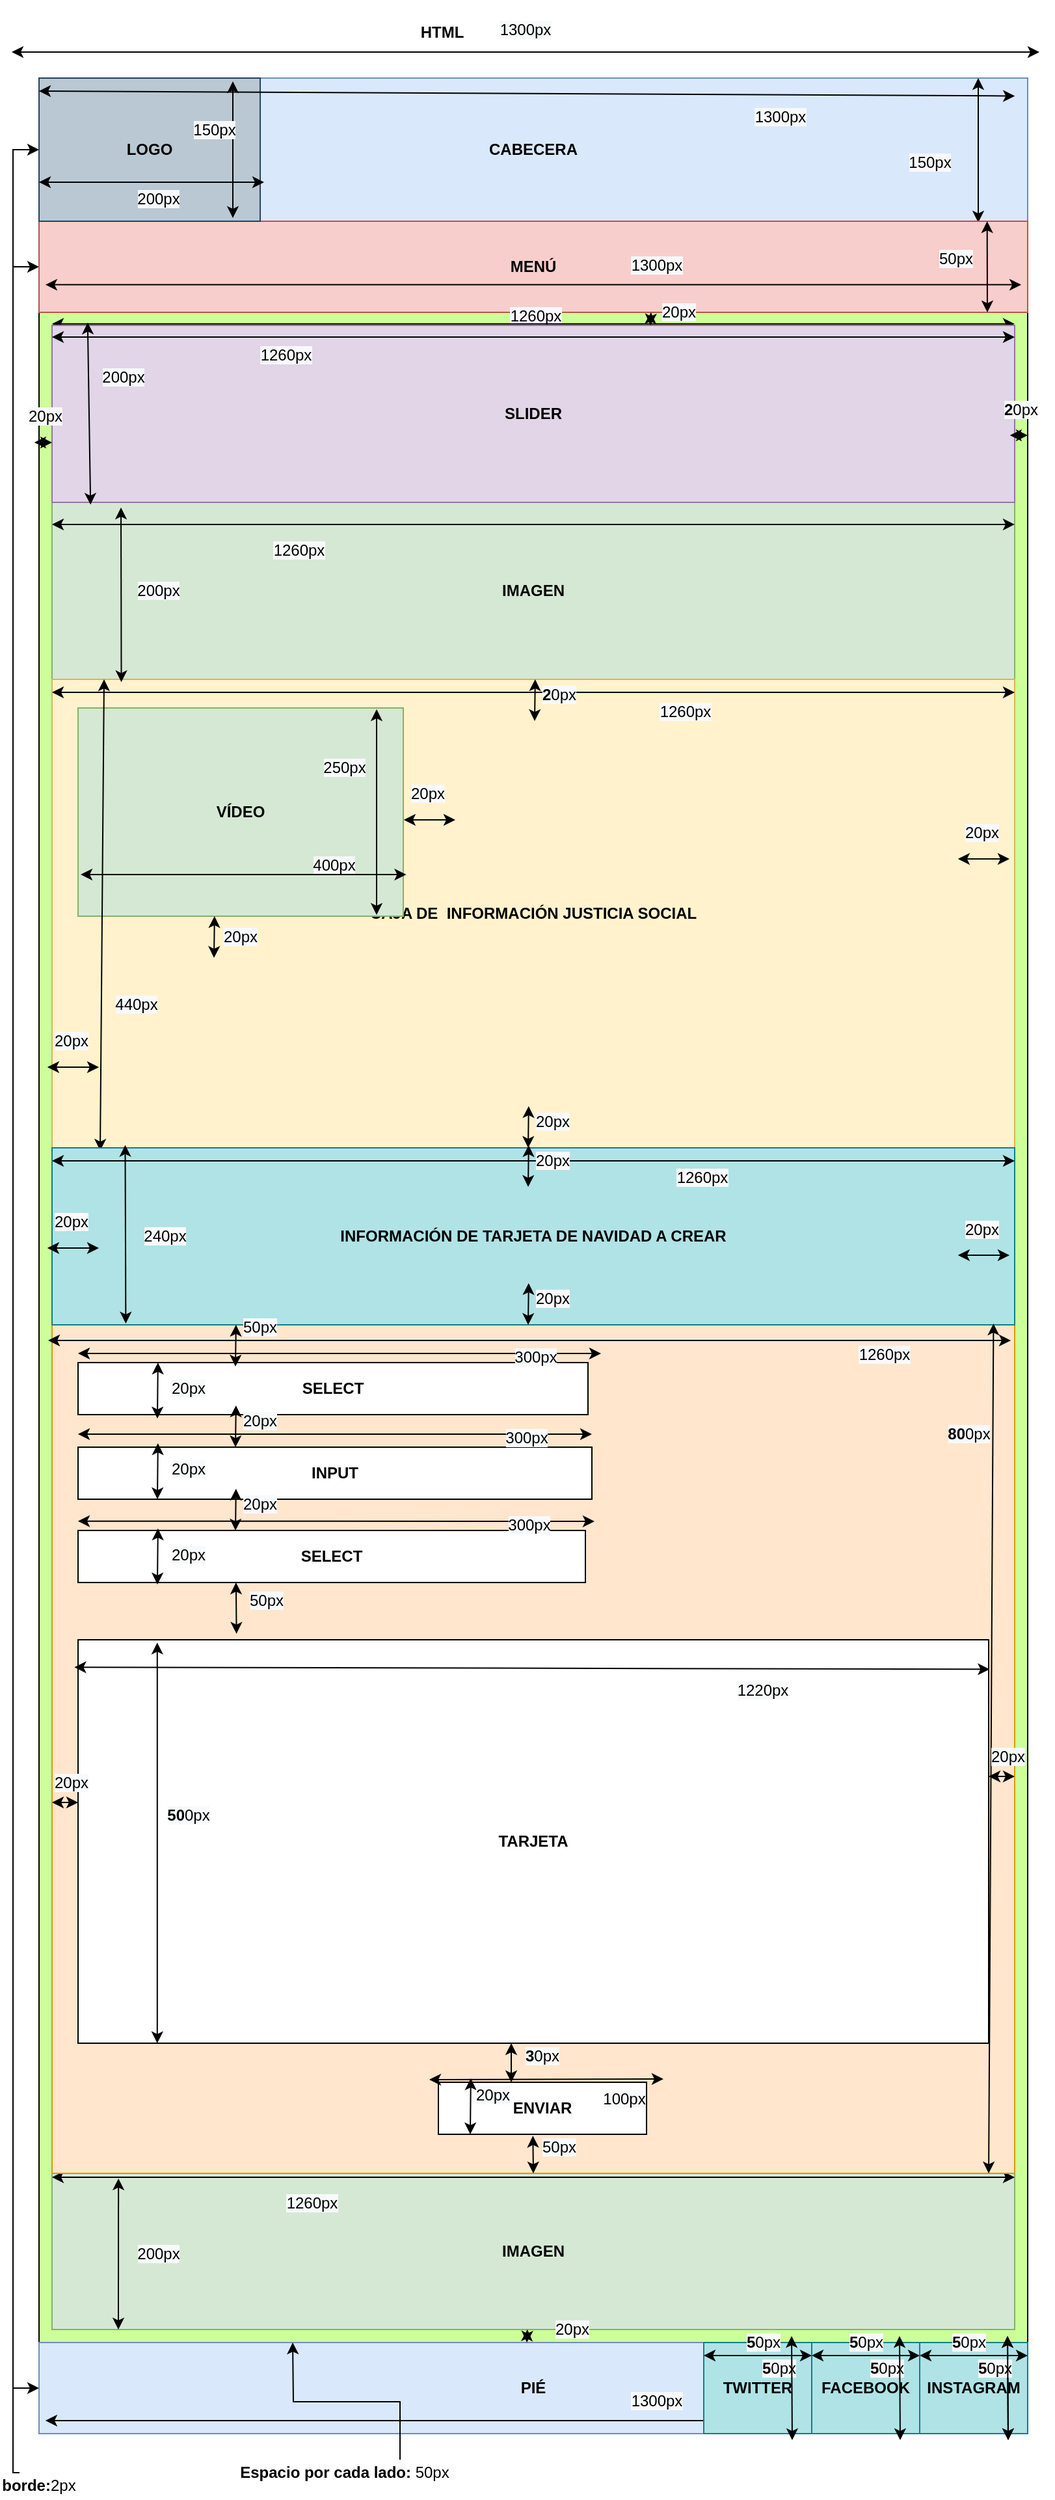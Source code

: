 <mxfile version="15.8.3" type="google"><diagram id="WoSRlhmtd9yaLxxbTZJ5" name="Page-1"><mxGraphModel dx="782" dy="738" grid="1" gridSize="10" guides="1" tooltips="1" connect="1" arrows="1" fold="1" page="1" pageScale="1" pageWidth="827" pageHeight="1169" math="0" shadow="0"><root><mxCell id="0"/><mxCell id="1" parent="0"/><mxCell id="Cv4-VFyaj15EYhA8m0uI-2" value="" style="rounded=0;whiteSpace=wrap;html=1;strokeColor=#6c8ebf;fillColor=#dae8fc;" parent="1" vertex="1"><mxGeometry x="40" y="120" width="720" height="90" as="geometry"/></mxCell><mxCell id="Cv4-VFyaj15EYhA8m0uI-3" value="" style="rounded=0;whiteSpace=wrap;html=1;fillColor=#CCFF99;" parent="1" vertex="1"><mxGeometry x="40" y="80" width="760" height="1810" as="geometry"/></mxCell><mxCell id="Cv4-VFyaj15EYhA8m0uI-4" value="&lt;b&gt;CABECERA&lt;/b&gt;" style="rounded=0;whiteSpace=wrap;html=1;fillColor=#dae8fc;strokeColor=#6c8ebf;" parent="1" vertex="1"><mxGeometry x="40" y="80" width="760" height="110" as="geometry"/></mxCell><mxCell id="Cv4-VFyaj15EYhA8m0uI-6" value="&lt;b&gt;CAJA DE INFORMACIÓN&lt;/b&gt;" style="rounded=0;whiteSpace=wrap;html=1;fillColor=#FFCCFF;" parent="1" vertex="1"><mxGeometry x="50" y="270" width="740" height="1540" as="geometry"/></mxCell><mxCell id="Cv4-VFyaj15EYhA8m0uI-7" value="&lt;b&gt;PIÉ&lt;/b&gt;" style="rounded=0;whiteSpace=wrap;html=1;fillColor=#dae8fc;strokeColor=#6c8ebf;" parent="1" vertex="1"><mxGeometry x="40" y="1820" width="760" height="70" as="geometry"/></mxCell><mxCell id="Cv4-VFyaj15EYhA8m0uI-12" value="&lt;br&gt;&lt;br&gt;&lt;span style=&quot;color: rgb(0 , 0 , 0) ; font-family: &amp;#34;helvetica&amp;#34; ; font-size: 12px ; font-style: normal ; font-weight: 400 ; letter-spacing: normal ; text-align: center ; text-indent: 0px ; text-transform: none ; word-spacing: 0px ; background-color: rgb(248 , 249 , 250) ; display: inline ; float: none&quot;&gt;1300px&lt;/span&gt;" style="text;html=1;strokeColor=none;fillColor=none;align=center;verticalAlign=middle;whiteSpace=wrap;rounded=0;" parent="1" vertex="1"><mxGeometry x="580" y="70" width="60" height="50" as="geometry"/></mxCell><mxCell id="Cv4-VFyaj15EYhA8m0uI-15" value="" style="endArrow=classic;startArrow=classic;html=1;rounded=0;entryX=0.987;entryY=0.125;entryDx=0;entryDy=0;exitX=-0.018;exitY=0.057;exitDx=0;exitDy=0;entryPerimeter=0;exitPerimeter=0;" parent="1" edge="1"><mxGeometry width="50" height="50" relative="1" as="geometry"><mxPoint x="44.94" y="1880" as="sourcePoint"/><mxPoint x="795.06" y="1880" as="targetPoint"/><Array as="points"><mxPoint x="424.94" y="1880"/></Array></mxGeometry></mxCell><mxCell id="Cv4-VFyaj15EYhA8m0uI-16" value="&lt;span style=&quot;color: rgb(0 , 0 , 0) ; font-family: &amp;#34;helvetica&amp;#34; ; font-size: 12px ; font-style: normal ; font-weight: 400 ; letter-spacing: normal ; text-align: center ; text-indent: 0px ; text-transform: none ; word-spacing: 0px ; background-color: rgb(248 , 249 , 250) ; display: inline ; float: none&quot;&gt;1300px&lt;/span&gt;" style="text;html=1;strokeColor=none;fillColor=none;align=center;verticalAlign=middle;whiteSpace=wrap;rounded=0;" parent="1" vertex="1"><mxGeometry x="490" y="1850" width="50" height="30" as="geometry"/></mxCell><mxCell id="Cv4-VFyaj15EYhA8m0uI-20" value="&lt;span style=&quot;color: rgb(0 , 0 , 0) ; font-family: &amp;#34;helvetica&amp;#34; ; font-size: 12px ; font-style: normal ; letter-spacing: normal ; text-align: center ; text-indent: 0px ; text-transform: none ; word-spacing: 0px ; background-color: rgb(248 , 249 , 250) ; display: inline ; float: none&quot;&gt;&lt;b&gt;5&lt;/b&gt;&lt;/span&gt;&lt;span style=&quot;color: rgb(0 , 0 , 0) ; font-family: &amp;#34;helvetica&amp;#34; ; font-size: 12px ; font-style: normal ; font-weight: 400 ; letter-spacing: normal ; text-align: center ; text-indent: 0px ; text-transform: none ; word-spacing: 0px ; background-color: rgb(248 , 249 , 250) ; display: inline ; float: none&quot;&gt;0px&lt;/span&gt;" style="text;html=1;strokeColor=none;fillColor=none;align=center;verticalAlign=middle;whiteSpace=wrap;rounded=0;" parent="1" vertex="1"><mxGeometry x="720" y="1850" width="50" height="20" as="geometry"/></mxCell><mxCell id="Cv4-VFyaj15EYhA8m0uI-21" value="" style="endArrow=classic;startArrow=classic;html=1;rounded=0;entryX=0.959;entryY=0.017;entryDx=0;entryDy=0;entryPerimeter=0;" parent="1" target="Cv4-VFyaj15EYhA8m0uI-7" edge="1"><mxGeometry width="50" height="50" relative="1" as="geometry"><mxPoint x="769" y="1890" as="sourcePoint"/><mxPoint x="770" y="1840" as="targetPoint"/></mxGeometry></mxCell><mxCell id="Cv4-VFyaj15EYhA8m0uI-35" style="edgeStyle=orthogonalEdgeStyle;rounded=0;orthogonalLoop=1;jettySize=auto;html=1;exitX=0.25;exitY=0;exitDx=0;exitDy=0;" parent="1" source="qMzmtQu57reTmviUpFYe-2" edge="1"><mxGeometry relative="1" as="geometry"><mxPoint x="25" y="1840" as="sourcePoint"/><Array as="points"><mxPoint x="20" y="1920"/><mxPoint x="20" y="1855"/></Array><mxPoint x="40" y="1855" as="targetPoint"/></mxGeometry></mxCell><mxCell id="Cv4-VFyaj15EYhA8m0uI-36" style="edgeStyle=orthogonalEdgeStyle;rounded=0;orthogonalLoop=1;jettySize=auto;html=1;entryX=0;entryY=0.5;entryDx=0;entryDy=0;" parent="1" target="Cv4-VFyaj15EYhA8m0uI-4" edge="1"><mxGeometry relative="1" as="geometry"><mxPoint x="20" y="230" as="sourcePoint"/><Array as="points"><mxPoint x="20" y="200"/><mxPoint x="20" y="135"/></Array></mxGeometry></mxCell><mxCell id="Cv4-VFyaj15EYhA8m0uI-41" style="edgeStyle=orthogonalEdgeStyle;rounded=0;orthogonalLoop=1;jettySize=auto;html=1;exitX=0.75;exitY=0;exitDx=0;exitDy=0;entryX=0.25;entryY=1;entryDx=0;entryDy=0;" parent="1" source="Cv4-VFyaj15EYhA8m0uI-28" edge="1"><mxGeometry relative="1" as="geometry"><mxPoint x="235" y="1820" as="targetPoint"/></mxGeometry></mxCell><mxCell id="Cv4-VFyaj15EYhA8m0uI-28" value="&lt;b&gt;Espacio por cada lado:&lt;/b&gt;&amp;nbsp;50px" style="text;html=1;strokeColor=none;fillColor=none;align=center;verticalAlign=middle;whiteSpace=wrap;rounded=0;" parent="1" vertex="1"><mxGeometry x="190" y="1910" width="170" height="20" as="geometry"/></mxCell><mxCell id="Cv4-VFyaj15EYhA8m0uI-29" value="" style="endArrow=classic;startArrow=classic;html=1;rounded=0;exitX=-0.018;exitY=0.057;exitDx=0;exitDy=0;exitPerimeter=0;" parent="1" edge="1"><mxGeometry width="50" height="50" relative="1" as="geometry"><mxPoint x="19" y="60" as="sourcePoint"/><mxPoint x="809" y="60" as="targetPoint"/><Array as="points"/></mxGeometry></mxCell><mxCell id="Cv4-VFyaj15EYhA8m0uI-30" value="&lt;b&gt;HTML&lt;/b&gt;" style="text;html=1;strokeColor=none;fillColor=none;align=center;verticalAlign=middle;whiteSpace=wrap;rounded=0;" parent="1" vertex="1"><mxGeometry x="320" y="30" width="60" height="30" as="geometry"/></mxCell><mxCell id="Cv4-VFyaj15EYhA8m0uI-31" value="&lt;br&gt;&lt;span style=&quot;color: rgb(0 , 0 , 0) ; font-family: &amp;#34;helvetica&amp;#34; ; font-size: 12px ; font-style: normal ; font-weight: 400 ; letter-spacing: normal ; text-align: center ; text-indent: 0px ; text-transform: none ; word-spacing: 0px ; background-color: rgb(248 , 249 , 250) ; display: inline ; float: none&quot;&gt;1300px&lt;/span&gt;" style="text;html=1;strokeColor=none;fillColor=none;align=center;verticalAlign=middle;whiteSpace=wrap;rounded=0;" parent="1" vertex="1"><mxGeometry x="384" y="20" width="60" height="30" as="geometry"/></mxCell><mxCell id="Cv4-VFyaj15EYhA8m0uI-37" style="edgeStyle=orthogonalEdgeStyle;rounded=0;orthogonalLoop=1;jettySize=auto;html=1;exitX=0.5;exitY=1;exitDx=0;exitDy=0;" parent="1" source="Cv4-VFyaj15EYhA8m0uI-16" target="Cv4-VFyaj15EYhA8m0uI-16" edge="1"><mxGeometry relative="1" as="geometry"/></mxCell><mxCell id="Cv4-VFyaj15EYhA8m0uI-13" value="" style="endArrow=classic;startArrow=classic;html=1;rounded=0;entryX=0.95;entryY=0;entryDx=0;entryDy=0;entryPerimeter=0;exitX=0.95;exitY=1.009;exitDx=0;exitDy=0;exitPerimeter=0;" parent="1" source="Cv4-VFyaj15EYhA8m0uI-4" target="Cv4-VFyaj15EYhA8m0uI-4" edge="1"><mxGeometry width="50" height="50" relative="1" as="geometry"><mxPoint x="73" y="155" as="sourcePoint"/><mxPoint x="110" y="105" as="targetPoint"/></mxGeometry></mxCell><mxCell id="Cv4-VFyaj15EYhA8m0uI-14" value="&lt;span style=&quot;color: rgb(0 , 0 , 0) ; font-family: &amp;#34;helvetica&amp;#34; ; font-size: 12px ; font-style: normal ; font-weight: 400 ; letter-spacing: normal ; text-align: center ; text-indent: 0px ; text-transform: none ; word-spacing: 0px ; background-color: rgb(248 , 249 , 250) ; display: inline ; float: none&quot;&gt;150px&lt;/span&gt;" style="text;html=1;strokeColor=none;fillColor=none;align=center;verticalAlign=middle;whiteSpace=wrap;rounded=0;" parent="1" vertex="1"><mxGeometry x="700" y="130" width="50" height="30" as="geometry"/></mxCell><mxCell id="qMzmtQu57reTmviUpFYe-2" value="&lt;b&gt;borde:&lt;/b&gt;2px" style="text;html=1;strokeColor=none;fillColor=none;align=center;verticalAlign=middle;whiteSpace=wrap;rounded=0;" parent="1" vertex="1"><mxGeometry x="10" y="1920" width="60" height="20" as="geometry"/></mxCell><mxCell id="qMzmtQu57reTmviUpFYe-9" style="edgeStyle=orthogonalEdgeStyle;rounded=0;orthogonalLoop=1;jettySize=auto;html=1;exitX=0;exitY=0.5;exitDx=0;exitDy=0;endArrow=none;endFill=0;startArrow=classic;startFill=1;" parent="1" source="qMzmtQu57reTmviUpFYe-3" edge="1"><mxGeometry relative="1" as="geometry"><mxPoint x="20" y="1870" as="targetPoint"/></mxGeometry></mxCell><mxCell id="qMzmtQu57reTmviUpFYe-3" value="&lt;b&gt;MENÚ&lt;/b&gt;" style="rounded=0;whiteSpace=wrap;html=1;fillColor=#f8cecc;strokeColor=#b85450;" parent="1" vertex="1"><mxGeometry x="40" y="190" width="760" height="70" as="geometry"/></mxCell><mxCell id="qMzmtQu57reTmviUpFYe-4" value="" style="endArrow=classic;startArrow=classic;html=1;rounded=0;entryX=0.987;entryY=0.125;entryDx=0;entryDy=0;exitX=-0.018;exitY=0.057;exitDx=0;exitDy=0;entryPerimeter=0;exitPerimeter=0;" parent="1" edge="1"><mxGeometry width="50" height="50" relative="1" as="geometry"><mxPoint x="44.94" y="238.81" as="sourcePoint"/><mxPoint x="795.06" y="238.81" as="targetPoint"/><Array as="points"><mxPoint x="424.94" y="238.81"/></Array></mxGeometry></mxCell><mxCell id="qMzmtQu57reTmviUpFYe-5" value="&lt;span style=&quot;color: rgb(0 , 0 , 0) ; font-family: &amp;#34;helvetica&amp;#34; ; font-size: 12px ; font-style: normal ; font-weight: 400 ; letter-spacing: normal ; text-align: center ; text-indent: 0px ; text-transform: none ; word-spacing: 0px ; background-color: rgb(248 , 249 , 250) ; display: inline ; float: none&quot;&gt;1300px&lt;/span&gt;" style="text;html=1;strokeColor=none;fillColor=none;align=center;verticalAlign=middle;whiteSpace=wrap;rounded=0;" parent="1" vertex="1"><mxGeometry x="490" y="208.81" width="50" height="30" as="geometry"/></mxCell><mxCell id="qMzmtQu57reTmviUpFYe-6" value="&lt;span style=&quot;color: rgb(0 , 0 , 0) ; font-family: &amp;#34;helvetica&amp;#34; ; font-size: 12px ; font-style: normal ; letter-spacing: normal ; text-align: center ; text-indent: 0px ; text-transform: none ; word-spacing: 0px ; background-color: rgb(248 , 249 , 250) ; display: inline ; float: none&quot;&gt;5&lt;/span&gt;&lt;span style=&quot;color: rgb(0 , 0 , 0) ; font-family: &amp;#34;helvetica&amp;#34; ; font-size: 12px ; font-style: normal ; letter-spacing: normal ; text-align: center ; text-indent: 0px ; text-transform: none ; word-spacing: 0px ; background-color: rgb(248 , 249 , 250) ; display: inline ; float: none&quot;&gt;0px&lt;/span&gt;" style="text;html=1;strokeColor=none;fillColor=none;align=center;verticalAlign=middle;whiteSpace=wrap;rounded=0;" parent="1" vertex="1"><mxGeometry x="720" y="208.81" width="50" height="20" as="geometry"/></mxCell><mxCell id="qMzmtQu57reTmviUpFYe-7" value="" style="endArrow=classic;startArrow=classic;html=1;rounded=0;entryX=0.959;entryY=0.017;entryDx=0;entryDy=0;entryPerimeter=0;" parent="1" edge="1"><mxGeometry width="50" height="50" relative="1" as="geometry"><mxPoint x="769" y="260" as="sourcePoint"/><mxPoint x="768.84" y="190" as="targetPoint"/></mxGeometry></mxCell><mxCell id="X6Y8abfGGZDASS3zCAq5-1" value="&lt;b&gt;IMAGEN&lt;/b&gt;" style="rounded=0;whiteSpace=wrap;html=1;fillColor=#d5e8d4;strokeColor=#82b366;" parent="1" vertex="1"><mxGeometry x="50" y="406.0" width="740" height="136" as="geometry"/></mxCell><mxCell id="Cv4-VFyaj15EYhA8m0uI-23" value="&lt;br&gt;&lt;span style=&quot;color: rgb(0 , 0 , 0) ; font-family: &amp;#34;helvetica&amp;#34; ; font-size: 12px ; font-style: normal ; font-weight: 400 ; letter-spacing: normal ; text-align: center ; text-indent: 0px ; text-transform: none ; word-spacing: 0px ; background-color: rgb(248 , 249 , 250) ; display: inline ; float: none&quot;&gt;1260px&lt;/span&gt;" style="text;html=1;strokeColor=none;fillColor=none;align=center;verticalAlign=middle;whiteSpace=wrap;rounded=0;" parent="1" vertex="1"><mxGeometry x="392" y="240" width="60" height="30" as="geometry"/></mxCell><mxCell id="Cv4-VFyaj15EYhA8m0uI-22" value="" style="endArrow=classic;startArrow=classic;html=1;rounded=0;exitX=-0.018;exitY=0.057;exitDx=0;exitDy=0;exitPerimeter=0;" parent="1" edge="1"><mxGeometry width="50" height="50" relative="1" as="geometry"><mxPoint x="50" y="268.82" as="sourcePoint"/><mxPoint x="790" y="268.82" as="targetPoint"/><Array as="points"/></mxGeometry></mxCell><mxCell id="X6Y8abfGGZDASS3zCAq5-3" value="" style="endArrow=classic;startArrow=classic;html=1;rounded=0;exitX=-0.018;exitY=0.057;exitDx=0;exitDy=0;exitPerimeter=0;" parent="1" edge="1"><mxGeometry width="50" height="50" relative="1" as="geometry"><mxPoint x="50" y="422.96" as="sourcePoint"/><mxPoint x="790" y="422.96" as="targetPoint"/><Array as="points"/></mxGeometry></mxCell><mxCell id="X6Y8abfGGZDASS3zCAq5-6" value="&lt;span style=&quot;color: rgb(0 , 0 , 0) ; font-family: &amp;#34;helvetica&amp;#34; ; font-size: 12px ; font-style: normal ; letter-spacing: normal ; text-align: center ; text-indent: 0px ; text-transform: none ; word-spacing: 0px ; background-color: rgb(248 , 249 , 250) ; display: inline ; float: none&quot;&gt;20&lt;/span&gt;&lt;span style=&quot;color: rgb(0 , 0 , 0) ; font-family: &amp;#34;helvetica&amp;#34; ; font-size: 12px ; font-style: normal ; letter-spacing: normal ; text-align: center ; text-indent: 0px ; text-transform: none ; word-spacing: 0px ; background-color: rgb(248 , 249 , 250) ; display: inline ; float: none&quot;&gt;0px&lt;/span&gt;" style="text;html=1;strokeColor=none;fillColor=none;align=center;verticalAlign=middle;whiteSpace=wrap;rounded=0;" parent="1" vertex="1"><mxGeometry x="107" y="464.0" width="50" height="20" as="geometry"/></mxCell><mxCell id="X6Y8abfGGZDASS3zCAq5-12" value="&lt;b&gt;IMAGEN&lt;/b&gt;" style="rounded=0;whiteSpace=wrap;html=1;fillColor=#d5e8d4;strokeColor=#82b366;" parent="1" vertex="1"><mxGeometry x="50" y="1690" width="740" height="120" as="geometry"/></mxCell><mxCell id="X6Y8abfGGZDASS3zCAq5-13" value="" style="endArrow=classic;startArrow=classic;html=1;rounded=0;exitX=-0.018;exitY=0.057;exitDx=0;exitDy=0;exitPerimeter=0;" parent="1" edge="1"><mxGeometry width="50" height="50" relative="1" as="geometry"><mxPoint x="50" y="1693" as="sourcePoint"/><mxPoint x="790" y="1693" as="targetPoint"/><Array as="points"/></mxGeometry></mxCell><mxCell id="X6Y8abfGGZDASS3zCAq5-16" value="&lt;span style=&quot;color: rgb(0 , 0 , 0) ; font-family: &amp;#34;helvetica&amp;#34; ; font-size: 12px ; font-style: normal ; letter-spacing: normal ; text-align: center ; text-indent: 0px ; text-transform: none ; word-spacing: 0px ; background-color: rgb(248 , 249 , 250) ; display: inline ; float: none&quot;&gt;20&lt;/span&gt;&lt;span style=&quot;color: rgb(0 , 0 , 0) ; font-family: &amp;#34;helvetica&amp;#34; ; font-size: 12px ; font-style: normal ; letter-spacing: normal ; text-align: center ; text-indent: 0px ; text-transform: none ; word-spacing: 0px ; background-color: rgb(248 , 249 , 250) ; display: inline ; float: none&quot;&gt;0px&lt;/span&gt;" style="text;html=1;strokeColor=none;fillColor=none;align=center;verticalAlign=middle;whiteSpace=wrap;rounded=0;" parent="1" vertex="1"><mxGeometry x="107" y="1742" width="50" height="20" as="geometry"/></mxCell><mxCell id="X6Y8abfGGZDASS3zCAq5-17" value="&lt;b&gt;SLIDER&lt;/b&gt;" style="rounded=0;whiteSpace=wrap;html=1;fillColor=#e1d5e7;strokeColor=#9673a6;" parent="1" vertex="1"><mxGeometry x="50" y="270" width="740" height="136" as="geometry"/></mxCell><mxCell id="X6Y8abfGGZDASS3zCAq5-18" value="" style="endArrow=classic;startArrow=classic;html=1;rounded=0;exitX=-0.018;exitY=0.057;exitDx=0;exitDy=0;exitPerimeter=0;" parent="1" edge="1"><mxGeometry width="50" height="50" relative="1" as="geometry"><mxPoint x="50" y="279" as="sourcePoint"/><mxPoint x="790" y="279" as="targetPoint"/><Array as="points"/></mxGeometry></mxCell><mxCell id="X6Y8abfGGZDASS3zCAq5-20" value="" style="endArrow=classic;startArrow=classic;html=1;rounded=0;exitX=0.04;exitY=0.013;exitDx=0;exitDy=0;exitPerimeter=0;entryX=0.037;entryY=-0.016;entryDx=0;entryDy=0;entryPerimeter=0;" parent="1" source="X6Y8abfGGZDASS3zCAq5-1" target="X6Y8abfGGZDASS3zCAq5-17" edge="1"><mxGeometry width="50" height="50" relative="1" as="geometry"><mxPoint x="90" y="380.99" as="sourcePoint"/><mxPoint x="80" y="270" as="targetPoint"/></mxGeometry></mxCell><mxCell id="X6Y8abfGGZDASS3zCAq5-21" value="&lt;span style=&quot;color: rgb(0 , 0 , 0) ; font-family: &amp;#34;helvetica&amp;#34; ; font-size: 12px ; font-style: normal ; letter-spacing: normal ; text-align: center ; text-indent: 0px ; text-transform: none ; word-spacing: 0px ; background-color: rgb(248 , 249 , 250) ; display: inline ; float: none&quot;&gt;20&lt;/span&gt;&lt;span style=&quot;color: rgb(0 , 0 , 0) ; font-family: &amp;#34;helvetica&amp;#34; ; font-size: 12px ; font-style: normal ; letter-spacing: normal ; text-align: center ; text-indent: 0px ; text-transform: none ; word-spacing: 0px ; background-color: rgb(248 , 249 , 250) ; display: inline ; float: none&quot;&gt;0px&lt;/span&gt;" style="text;html=1;strokeColor=none;fillColor=none;align=center;verticalAlign=middle;whiteSpace=wrap;rounded=0;" parent="1" vertex="1"><mxGeometry x="80" y="300" width="50" height="20" as="geometry"/></mxCell><mxCell id="X6Y8abfGGZDASS3zCAq5-22" value="&lt;b&gt;CAJA DE&amp;nbsp; INFORMACIÓN JUSTICIA SOCIAL&lt;/b&gt;" style="rounded=0;whiteSpace=wrap;html=1;fillColor=#fff2cc;strokeColor=#d6b656;" parent="1" vertex="1"><mxGeometry x="50" y="542" width="740" height="360" as="geometry"/></mxCell><mxCell id="X6Y8abfGGZDASS3zCAq5-27" value="&lt;span style=&quot;color: rgb(0 , 0 , 0) ; font-family: &amp;#34;helvetica&amp;#34; ; font-size: 12px ; font-style: normal ; letter-spacing: normal ; text-align: center ; text-indent: 0px ; text-transform: none ; word-spacing: 0px ; background-color: rgb(248 , 249 , 250) ; display: inline ; float: none&quot;&gt;44&lt;/span&gt;&lt;span style=&quot;color: rgb(0 , 0 , 0) ; font-family: &amp;#34;helvetica&amp;#34; ; font-size: 12px ; font-style: normal ; letter-spacing: normal ; text-align: center ; text-indent: 0px ; text-transform: none ; word-spacing: 0px ; background-color: rgb(248 , 249 , 250) ; display: inline ; float: none&quot;&gt;0px&lt;/span&gt;" style="text;html=1;strokeColor=none;fillColor=none;align=center;verticalAlign=middle;whiteSpace=wrap;rounded=0;" parent="1" vertex="1"><mxGeometry x="90" y="782" width="50" height="20" as="geometry"/></mxCell><mxCell id="X6Y8abfGGZDASS3zCAq5-28" value="&lt;b&gt;VÍDEO&lt;/b&gt;" style="rounded=0;whiteSpace=wrap;html=1;fillColor=#d5e8d4;strokeColor=#82b366;" parent="1" vertex="1"><mxGeometry x="70" y="564" width="250" height="160" as="geometry"/></mxCell><mxCell id="X6Y8abfGGZDASS3zCAq5-26" value="" style="endArrow=classic;startArrow=classic;html=1;rounded=0;exitX=0.05;exitY=1.006;exitDx=0;exitDy=0;exitPerimeter=0;" parent="1" source="X6Y8abfGGZDASS3zCAq5-22" edge="1"><mxGeometry width="50" height="50" relative="1" as="geometry"><mxPoint x="90.7" y="386.04" as="sourcePoint"/><mxPoint x="90" y="542" as="targetPoint"/></mxGeometry></mxCell><mxCell id="X6Y8abfGGZDASS3zCAq5-24" value="" style="endArrow=classic;startArrow=classic;html=1;rounded=0;exitX=-0.018;exitY=0.057;exitDx=0;exitDy=0;exitPerimeter=0;" parent="1" edge="1"><mxGeometry width="50" height="50" relative="1" as="geometry"><mxPoint x="50" y="552" as="sourcePoint"/><mxPoint x="790" y="552" as="targetPoint"/><Array as="points"/></mxGeometry></mxCell><mxCell id="X6Y8abfGGZDASS3zCAq5-38" value="&lt;b&gt;CREACIÓN DE TARJETA DINÁMICA&lt;/b&gt;" style="rounded=0;whiteSpace=wrap;html=1;fillColor=#ffe6cc;strokeColor=#d79b00;" parent="1" vertex="1"><mxGeometry x="50" y="902" width="740" height="788" as="geometry"/></mxCell><mxCell id="X6Y8abfGGZDASS3zCAq5-40" value="&lt;span style=&quot;color: rgb(0 , 0 , 0) ; font-family: &amp;#34;helvetica&amp;#34; ; font-size: 12px ; font-style: normal ; letter-spacing: normal ; text-align: center ; text-indent: 0px ; text-transform: none ; word-spacing: 0px ; background-color: rgb(248 , 249 , 250) ; display: inline ; float: none&quot;&gt;&lt;b&gt;80&lt;/b&gt;&lt;/span&gt;&lt;span style=&quot;color: rgb(0 , 0 , 0) ; font-family: &amp;#34;helvetica&amp;#34; ; font-size: 12px ; font-style: normal ; font-weight: 400 ; letter-spacing: normal ; text-align: center ; text-indent: 0px ; text-transform: none ; word-spacing: 0px ; background-color: rgb(248 , 249 , 250) ; display: inline ; float: none&quot;&gt;0px&lt;/span&gt;" style="text;html=1;strokeColor=none;fillColor=none;align=center;verticalAlign=middle;whiteSpace=wrap;rounded=0;" parent="1" vertex="1"><mxGeometry x="730" y="1112" width="50" height="20" as="geometry"/></mxCell><mxCell id="X6Y8abfGGZDASS3zCAq5-43" value="&lt;b&gt;LOGO&lt;/b&gt;" style="rounded=0;whiteSpace=wrap;html=1;fillColor=#bac8d3;strokeColor=#23445d;" parent="1" vertex="1"><mxGeometry x="40" y="80" width="170" height="110" as="geometry"/></mxCell><mxCell id="Cv4-VFyaj15EYhA8m0uI-11" value="" style="endArrow=classic;startArrow=classic;html=1;rounded=0;entryX=0.987;entryY=0.125;entryDx=0;entryDy=0;exitX=-0.018;exitY=0.057;exitDx=0;exitDy=0;entryPerimeter=0;exitPerimeter=0;" parent="1" target="Cv4-VFyaj15EYhA8m0uI-4" edge="1"><mxGeometry width="50" height="50" relative="1" as="geometry"><mxPoint x="40" y="90" as="sourcePoint"/><mxPoint x="217.14" y="90.0" as="targetPoint"/><Array as="points"/></mxGeometry></mxCell><mxCell id="X6Y8abfGGZDASS3zCAq5-45" value="&lt;b&gt;INFORMACIÓN DE TARJETA DE NAVIDAD A CREAR&lt;/b&gt;" style="rounded=0;whiteSpace=wrap;html=1;fillColor=#b0e3e6;strokeColor=#0e8088;" parent="1" vertex="1"><mxGeometry x="50" y="902" width="740" height="136" as="geometry"/></mxCell><mxCell id="X6Y8abfGGZDASS3zCAq5-42" value="" style="endArrow=classic;startArrow=classic;html=1;rounded=0;exitX=-0.018;exitY=0.057;exitDx=0;exitDy=0;exitPerimeter=0;" parent="1" edge="1"><mxGeometry width="50" height="50" relative="1" as="geometry"><mxPoint x="50" y="912" as="sourcePoint"/><mxPoint x="790" y="912" as="targetPoint"/><Array as="points"/></mxGeometry></mxCell><mxCell id="X6Y8abfGGZDASS3zCAq5-46" value="" style="endArrow=classic;startArrow=classic;html=1;rounded=0;exitX=0.055;exitY=1.015;exitDx=0;exitDy=0;exitPerimeter=0;entryX=0.076;entryY=0.994;entryDx=0;entryDy=0;entryPerimeter=0;" parent="1" target="X6Y8abfGGZDASS3zCAq5-22" edge="1"><mxGeometry width="50" height="50" relative="1" as="geometry"><mxPoint x="106.7" y="1036.98" as="sourcePoint"/><mxPoint x="106" y="910" as="targetPoint"/></mxGeometry></mxCell><mxCell id="X6Y8abfGGZDASS3zCAq5-47" value="&lt;span style=&quot;color: rgb(0 , 0 , 0) ; font-family: &amp;#34;helvetica&amp;#34; ; font-size: 12px ; font-style: normal ; letter-spacing: normal ; text-align: center ; text-indent: 0px ; text-transform: none ; word-spacing: 0px ; background-color: rgb(248 , 249 , 250) ; display: inline ; float: none&quot;&gt;24&lt;/span&gt;&lt;span style=&quot;color: rgb(0 , 0 , 0) ; font-family: &amp;#34;helvetica&amp;#34; ; font-size: 12px ; font-style: normal ; letter-spacing: normal ; text-align: center ; text-indent: 0px ; text-transform: none ; word-spacing: 0px ; background-color: rgb(248 , 249 , 250) ; display: inline ; float: none&quot;&gt;0px&lt;/span&gt;" style="text;html=1;strokeColor=none;fillColor=none;align=center;verticalAlign=middle;whiteSpace=wrap;rounded=0;" parent="1" vertex="1"><mxGeometry x="112" y="960" width="50" height="20" as="geometry"/></mxCell><mxCell id="X6Y8abfGGZDASS3zCAq5-48" value="&lt;b&gt;INPUT&lt;/b&gt;" style="rounded=0;whiteSpace=wrap;html=1;" parent="1" vertex="1"><mxGeometry x="70" y="1132" width="395" height="40" as="geometry"/></mxCell><mxCell id="X6Y8abfGGZDASS3zCAq5-49" value="&lt;b&gt;SELECT&lt;/b&gt;" style="rounded=0;whiteSpace=wrap;html=1;" parent="1" vertex="1"><mxGeometry x="70" y="1067" width="392" height="40" as="geometry"/></mxCell><mxCell id="X6Y8abfGGZDASS3zCAq5-51" value="" style="endArrow=classic;startArrow=classic;html=1;rounded=0;exitX=-0.018;exitY=0.057;exitDx=0;exitDy=0;exitPerimeter=0;" parent="1" edge="1"><mxGeometry width="50" height="50" relative="1" as="geometry"><mxPoint x="47" y="1050" as="sourcePoint"/><mxPoint x="787" y="1050" as="targetPoint"/><Array as="points"/></mxGeometry></mxCell><mxCell id="X6Y8abfGGZDASS3zCAq5-52" value="" style="endArrow=classic;startArrow=classic;html=1;rounded=0;" parent="1" edge="1"><mxGeometry width="50" height="50" relative="1" as="geometry"><mxPoint x="70" y="1122" as="sourcePoint"/><mxPoint x="465" y="1122" as="targetPoint"/><Array as="points"/></mxGeometry></mxCell><mxCell id="X6Y8abfGGZDASS3zCAq5-53" value="&lt;br&gt;&lt;span style=&quot;color: rgb(0 , 0 , 0) ; font-family: &amp;#34;helvetica&amp;#34; ; font-size: 12px ; font-style: normal ; font-weight: 400 ; letter-spacing: normal ; text-align: center ; text-indent: 0px ; text-transform: none ; word-spacing: 0px ; background-color: rgb(248 , 249 , 250) ; display: inline ; float: none&quot;&gt;300px&lt;/span&gt;" style="text;html=1;strokeColor=none;fillColor=none;align=center;verticalAlign=middle;whiteSpace=wrap;rounded=0;" parent="1" vertex="1"><mxGeometry x="385" y="1102" width="60" height="30" as="geometry"/></mxCell><mxCell id="X6Y8abfGGZDASS3zCAq5-57" value="" style="endArrow=classic;startArrow=classic;html=1;rounded=0;" parent="1" edge="1"><mxGeometry width="50" height="50" relative="1" as="geometry"><mxPoint x="70" y="1060" as="sourcePoint"/><mxPoint x="472" y="1060" as="targetPoint"/><Array as="points"/></mxGeometry></mxCell><mxCell id="X6Y8abfGGZDASS3zCAq5-58" value="&lt;br&gt;&lt;span style=&quot;color: rgb(0 , 0 , 0) ; font-family: &amp;#34;helvetica&amp;#34; ; font-size: 12px ; font-style: normal ; font-weight: 400 ; letter-spacing: normal ; text-align: center ; text-indent: 0px ; text-transform: none ; word-spacing: 0px ; background-color: rgb(248 , 249 , 250) ; display: inline ; float: none&quot;&gt;300px&lt;/span&gt;" style="text;html=1;strokeColor=none;fillColor=none;align=center;verticalAlign=middle;whiteSpace=wrap;rounded=0;" parent="1" vertex="1"><mxGeometry x="392" y="1040" width="60" height="30" as="geometry"/></mxCell><mxCell id="X6Y8abfGGZDASS3zCAq5-59" value="&lt;b&gt;SELECT&lt;/b&gt;" style="rounded=0;whiteSpace=wrap;html=1;" parent="1" vertex="1"><mxGeometry x="70" y="1196" width="390" height="40" as="geometry"/></mxCell><mxCell id="X6Y8abfGGZDASS3zCAq5-60" value="" style="endArrow=classic;startArrow=classic;html=1;rounded=0;exitX=0.027;exitY=0.364;exitDx=0;exitDy=0;exitPerimeter=0;" parent="1" source="X6Y8abfGGZDASS3zCAq5-38" edge="1"><mxGeometry width="50" height="50" relative="1" as="geometry"><mxPoint x="97" y="1189" as="sourcePoint"/><mxPoint x="467" y="1189" as="targetPoint"/><Array as="points"/></mxGeometry></mxCell><mxCell id="X6Y8abfGGZDASS3zCAq5-61" value="&lt;br&gt;&lt;span style=&quot;color: rgb(0 , 0 , 0) ; font-family: &amp;#34;helvetica&amp;#34; ; font-size: 12px ; font-style: normal ; font-weight: 400 ; letter-spacing: normal ; text-align: center ; text-indent: 0px ; text-transform: none ; word-spacing: 0px ; background-color: rgb(248 , 249 , 250) ; display: inline ; float: none&quot;&gt;300px&lt;/span&gt;" style="text;html=1;strokeColor=none;fillColor=none;align=center;verticalAlign=middle;whiteSpace=wrap;rounded=0;" parent="1" vertex="1"><mxGeometry x="387" y="1169" width="60" height="30" as="geometry"/></mxCell><mxCell id="X6Y8abfGGZDASS3zCAq5-62" value="&lt;b&gt;TARJETA&lt;/b&gt;" style="rounded=0;whiteSpace=wrap;html=1;" parent="1" vertex="1"><mxGeometry x="70" y="1280" width="700" height="310" as="geometry"/></mxCell><mxCell id="X6Y8abfGGZDASS3zCAq5-66" value="&lt;b&gt;ENVIAR&lt;/b&gt;" style="rounded=0;whiteSpace=wrap;html=1;" parent="1" vertex="1"><mxGeometry x="347" y="1620" width="160" height="40" as="geometry"/></mxCell><mxCell id="X6Y8abfGGZDASS3zCAq5-67" value="" style="endArrow=classic;startArrow=classic;html=1;rounded=0;entryX=0.95;entryY=0;entryDx=0;entryDy=0;entryPerimeter=0;" parent="1" edge="1"><mxGeometry width="50" height="50" relative="1" as="geometry"><mxPoint x="131" y="1110" as="sourcePoint"/><mxPoint x="131.41" y="1067" as="targetPoint"/></mxGeometry></mxCell><mxCell id="X6Y8abfGGZDASS3zCAq5-68" value="&lt;span style=&quot;color: rgb(0 , 0 , 0) ; font-family: &amp;#34;helvetica&amp;#34; ; font-size: 12px ; font-style: normal ; letter-spacing: normal ; text-align: center ; text-indent: 0px ; text-transform: none ; word-spacing: 0px ; background-color: rgb(248 , 249 , 250) ; display: inline ; float: none&quot;&gt;2&lt;/span&gt;&lt;span style=&quot;color: rgb(0 , 0 , 0) ; font-family: &amp;#34;helvetica&amp;#34; ; font-size: 12px ; font-style: normal ; letter-spacing: normal ; text-align: center ; text-indent: 0px ; text-transform: none ; word-spacing: 0px ; background-color: rgb(248 , 249 , 250) ; display: inline ; float: none&quot;&gt;0px&lt;/span&gt;" style="text;html=1;strokeColor=none;fillColor=none;align=center;verticalAlign=middle;whiteSpace=wrap;rounded=0;" parent="1" vertex="1"><mxGeometry x="130" y="1077" width="50" height="20" as="geometry"/></mxCell><mxCell id="X6Y8abfGGZDASS3zCAq5-72" value="" style="endArrow=classic;startArrow=classic;html=1;rounded=0;entryX=0.95;entryY=0;entryDx=0;entryDy=0;entryPerimeter=0;" parent="1" edge="1"><mxGeometry width="50" height="50" relative="1" as="geometry"><mxPoint x="131" y="1172" as="sourcePoint"/><mxPoint x="131.41" y="1129" as="targetPoint"/></mxGeometry></mxCell><mxCell id="X6Y8abfGGZDASS3zCAq5-73" value="&lt;span style=&quot;color: rgb(0 , 0 , 0) ; font-family: &amp;#34;helvetica&amp;#34; ; font-size: 12px ; font-style: normal ; letter-spacing: normal ; text-align: center ; text-indent: 0px ; text-transform: none ; word-spacing: 0px ; background-color: rgb(248 , 249 , 250) ; display: inline ; float: none&quot;&gt;2&lt;/span&gt;&lt;span style=&quot;color: rgb(0 , 0 , 0) ; font-family: &amp;#34;helvetica&amp;#34; ; font-size: 12px ; font-style: normal ; letter-spacing: normal ; text-align: center ; text-indent: 0px ; text-transform: none ; word-spacing: 0px ; background-color: rgb(248 , 249 , 250) ; display: inline ; float: none&quot;&gt;0px&lt;/span&gt;" style="text;html=1;strokeColor=none;fillColor=none;align=center;verticalAlign=middle;whiteSpace=wrap;rounded=0;" parent="1" vertex="1"><mxGeometry x="130" y="1139" width="50" height="20" as="geometry"/></mxCell><mxCell id="X6Y8abfGGZDASS3zCAq5-74" value="" style="endArrow=classic;startArrow=classic;html=1;rounded=0;entryX=0.95;entryY=0;entryDx=0;entryDy=0;entryPerimeter=0;" parent="1" edge="1"><mxGeometry width="50" height="50" relative="1" as="geometry"><mxPoint x="131" y="1237.5" as="sourcePoint"/><mxPoint x="131.41" y="1194.5" as="targetPoint"/></mxGeometry></mxCell><mxCell id="X6Y8abfGGZDASS3zCAq5-75" value="&lt;span style=&quot;color: rgb(0 , 0 , 0) ; font-family: &amp;#34;helvetica&amp;#34; ; font-size: 12px ; font-style: normal ; letter-spacing: normal ; text-align: center ; text-indent: 0px ; text-transform: none ; word-spacing: 0px ; background-color: rgb(248 , 249 , 250) ; display: inline ; float: none&quot;&gt;2&lt;/span&gt;&lt;span style=&quot;color: rgb(0 , 0 , 0) ; font-family: &amp;#34;helvetica&amp;#34; ; font-size: 12px ; font-style: normal ; letter-spacing: normal ; text-align: center ; text-indent: 0px ; text-transform: none ; word-spacing: 0px ; background-color: rgb(248 , 249 , 250) ; display: inline ; float: none&quot;&gt;0px&lt;/span&gt;" style="text;html=1;strokeColor=none;fillColor=none;align=center;verticalAlign=middle;whiteSpace=wrap;rounded=0;" parent="1" vertex="1"><mxGeometry x="130" y="1204.5" width="50" height="20" as="geometry"/></mxCell><mxCell id="X6Y8abfGGZDASS3zCAq5-76" value="" style="endArrow=classic;startArrow=classic;html=1;rounded=0;entryX=1;entryY=0.25;entryDx=0;entryDy=0;" parent="1" target="X6Y8abfGGZDASS3zCAq5-77" edge="1"><mxGeometry width="50" height="50" relative="1" as="geometry"><mxPoint x="340" y="1618" as="sourcePoint"/><mxPoint x="710" y="1565" as="targetPoint"/><Array as="points"/></mxGeometry></mxCell><mxCell id="X6Y8abfGGZDASS3zCAq5-77" value="&lt;br&gt;&lt;span style=&quot;color: rgb(0 , 0 , 0) ; font-family: &amp;#34;helvetica&amp;#34; ; font-size: 12px ; font-style: normal ; font-weight: 400 ; letter-spacing: normal ; text-align: center ; text-indent: 0px ; text-transform: none ; word-spacing: 0px ; background-color: rgb(248 , 249 , 250) ; display: inline ; float: none&quot;&gt;100px&lt;/span&gt;" style="text;html=1;strokeColor=none;fillColor=none;align=center;verticalAlign=middle;whiteSpace=wrap;rounded=0;" parent="1" vertex="1"><mxGeometry x="460" y="1610" width="60" height="30" as="geometry"/></mxCell><mxCell id="X6Y8abfGGZDASS3zCAq5-78" value="" style="endArrow=classic;startArrow=classic;html=1;rounded=0;entryX=0.95;entryY=0;entryDx=0;entryDy=0;entryPerimeter=0;" parent="1" edge="1"><mxGeometry width="50" height="50" relative="1" as="geometry"><mxPoint x="371.5" y="1660" as="sourcePoint"/><mxPoint x="371.91" y="1617" as="targetPoint"/></mxGeometry></mxCell><mxCell id="X6Y8abfGGZDASS3zCAq5-79" value="&lt;span style=&quot;color: rgb(0 , 0 , 0) ; font-family: &amp;#34;helvetica&amp;#34; ; font-size: 12px ; font-style: normal ; letter-spacing: normal ; text-align: center ; text-indent: 0px ; text-transform: none ; word-spacing: 0px ; background-color: rgb(248 , 249 , 250) ; display: inline ; float: none&quot;&gt;2&lt;/span&gt;&lt;span style=&quot;color: rgb(0 , 0 , 0) ; font-family: &amp;#34;helvetica&amp;#34; ; font-size: 12px ; font-style: normal ; letter-spacing: normal ; text-align: center ; text-indent: 0px ; text-transform: none ; word-spacing: 0px ; background-color: rgb(248 , 249 , 250) ; display: inline ; float: none&quot;&gt;0px&lt;/span&gt;" style="text;html=1;strokeColor=none;fillColor=none;align=center;verticalAlign=middle;whiteSpace=wrap;rounded=0;" parent="1" vertex="1"><mxGeometry x="364" y="1620" width="50" height="20" as="geometry"/></mxCell><mxCell id="X6Y8abfGGZDASS3zCAq5-80" value="" style="endArrow=classic;startArrow=classic;html=1;rounded=0;entryX=1.001;entryY=0.073;entryDx=0;entryDy=0;entryPerimeter=0;exitX=-0.004;exitY=0.068;exitDx=0;exitDy=0;exitPerimeter=0;" parent="1" source="X6Y8abfGGZDASS3zCAq5-62" target="X6Y8abfGGZDASS3zCAq5-62" edge="1"><mxGeometry width="50" height="50" relative="1" as="geometry"><mxPoint x="90" y="1300" as="sourcePoint"/><mxPoint x="467.0" y="1290" as="targetPoint"/><Array as="points"/></mxGeometry></mxCell><mxCell id="X6Y8abfGGZDASS3zCAq5-81" value="&lt;br&gt;&lt;span style=&quot;color: rgb(0 , 0 , 0) ; font-family: &amp;#34;helvetica&amp;#34; ; font-size: 12px ; font-style: normal ; font-weight: 400 ; letter-spacing: normal ; text-align: center ; text-indent: 0px ; text-transform: none ; word-spacing: 0px ; background-color: rgb(248 , 249 , 250) ; display: inline ; float: none&quot;&gt;1220px&lt;/span&gt;" style="text;html=1;strokeColor=none;fillColor=none;align=center;verticalAlign=middle;whiteSpace=wrap;rounded=0;" parent="1" vertex="1"><mxGeometry x="580" y="1295.5" width="33" height="30" as="geometry"/></mxCell><mxCell id="X6Y8abfGGZDASS3zCAq5-82" value="" style="endArrow=classic;startArrow=classic;html=1;rounded=0;entryX=0.087;entryY=0.007;entryDx=0;entryDy=0;entryPerimeter=0;exitX=0.087;exitY=1;exitDx=0;exitDy=0;exitPerimeter=0;" parent="1" source="X6Y8abfGGZDASS3zCAq5-62" target="X6Y8abfGGZDASS3zCAq5-62" edge="1"><mxGeometry width="50" height="50" relative="1" as="geometry"><mxPoint x="131" y="1550" as="sourcePoint"/><mxPoint x="131.41" y="1295.5" as="targetPoint"/></mxGeometry></mxCell><mxCell id="X6Y8abfGGZDASS3zCAq5-83" value="&lt;span style=&quot;color: rgb(0 , 0 , 0) ; font-family: &amp;#34;helvetica&amp;#34; ; font-size: 12px ; font-style: normal ; letter-spacing: normal ; text-align: center ; text-indent: 0px ; text-transform: none ; word-spacing: 0px ; background-color: rgb(248 , 249 , 250) ; display: inline ; float: none&quot;&gt;&lt;b&gt;50&lt;/b&gt;&lt;/span&gt;&lt;span style=&quot;color: rgb(0 , 0 , 0) ; font-family: &amp;#34;helvetica&amp;#34; ; font-size: 12px ; font-style: normal ; font-weight: 400 ; letter-spacing: normal ; text-align: center ; text-indent: 0px ; text-transform: none ; word-spacing: 0px ; background-color: rgb(248 , 249 , 250) ; display: inline ; float: none&quot;&gt;0px&lt;/span&gt;" style="text;html=1;strokeColor=none;fillColor=none;align=center;verticalAlign=middle;whiteSpace=wrap;rounded=0;" parent="1" vertex="1"><mxGeometry x="130" y="1405" width="50" height="20" as="geometry"/></mxCell><mxCell id="X6Y8abfGGZDASS3zCAq5-41" value="" style="endArrow=classic;startArrow=classic;html=1;rounded=0;exitX=0.973;exitY=1;exitDx=0;exitDy=0;exitPerimeter=0;entryX=0.978;entryY=0.993;entryDx=0;entryDy=0;entryPerimeter=0;" parent="1" source="X6Y8abfGGZDASS3zCAq5-38" target="X6Y8abfGGZDASS3zCAq5-45" edge="1"><mxGeometry width="50" height="50" relative="1" as="geometry"><mxPoint x="90.7" y="746.04" as="sourcePoint"/><mxPoint x="90" y="1040" as="targetPoint"/></mxGeometry></mxCell><mxCell id="X6Y8abfGGZDASS3zCAq5-84" value="" style="endArrow=classic;startArrow=classic;html=1;rounded=0;" parent="1" edge="1"><mxGeometry width="50" height="50" relative="1" as="geometry"><mxPoint x="50" y="1405" as="sourcePoint"/><mxPoint x="70" y="1405" as="targetPoint"/><Array as="points"/></mxGeometry></mxCell><mxCell id="X6Y8abfGGZDASS3zCAq5-85" value="&lt;span style=&quot;color: rgb(0 , 0 , 0) ; font-family: &amp;#34;helvetica&amp;#34; ; font-size: 12px ; font-style: normal ; letter-spacing: normal ; text-align: center ; text-indent: 0px ; text-transform: none ; word-spacing: 0px ; background-color: rgb(248 , 249 , 250) ; display: inline ; float: none&quot;&gt;2&lt;/span&gt;&lt;span style=&quot;color: rgb(0 , 0 , 0) ; font-family: &amp;#34;helvetica&amp;#34; ; font-size: 12px ; font-style: normal ; letter-spacing: normal ; text-align: center ; text-indent: 0px ; text-transform: none ; word-spacing: 0px ; background-color: rgb(248 , 249 , 250) ; display: inline ; float: none&quot;&gt;0px&lt;/span&gt;" style="text;html=1;strokeColor=none;fillColor=none;align=center;verticalAlign=middle;whiteSpace=wrap;rounded=0;" parent="1" vertex="1"><mxGeometry x="40" y="1380" width="50" height="20" as="geometry"/></mxCell><mxCell id="X6Y8abfGGZDASS3zCAq5-88" value="" style="endArrow=classic;startArrow=classic;html=1;rounded=0;" parent="1" edge="1"><mxGeometry width="50" height="50" relative="1" as="geometry"><mxPoint x="770" y="1385" as="sourcePoint"/><mxPoint x="790" y="1385" as="targetPoint"/><Array as="points"/></mxGeometry></mxCell><mxCell id="X6Y8abfGGZDASS3zCAq5-89" value="&lt;span style=&quot;color: rgb(0 , 0 , 0) ; font-family: &amp;#34;helvetica&amp;#34; ; font-size: 12px ; font-style: normal ; letter-spacing: normal ; text-align: center ; text-indent: 0px ; text-transform: none ; word-spacing: 0px ; background-color: rgb(248 , 249 , 250) ; display: inline ; float: none&quot;&gt;2&lt;/span&gt;&lt;span style=&quot;color: rgb(0 , 0 , 0) ; font-family: &amp;#34;helvetica&amp;#34; ; font-size: 12px ; font-style: normal ; letter-spacing: normal ; text-align: center ; text-indent: 0px ; text-transform: none ; word-spacing: 0px ; background-color: rgb(248 , 249 , 250) ; display: inline ; float: none&quot;&gt;0px&lt;/span&gt;" style="text;html=1;strokeColor=none;fillColor=none;align=center;verticalAlign=middle;whiteSpace=wrap;rounded=0;" parent="1" vertex="1"><mxGeometry x="760" y="1360" width="50" height="20" as="geometry"/></mxCell><mxCell id="X6Y8abfGGZDASS3zCAq5-98" value="" style="endArrow=classic;startArrow=classic;html=1;rounded=0;entryX=0.95;entryY=0;entryDx=0;entryDy=0;entryPerimeter=0;" parent="1" edge="1"><mxGeometry width="50" height="50" relative="1" as="geometry"><mxPoint x="191" y="1070" as="sourcePoint"/><mxPoint x="191.41" y="1038" as="targetPoint"/></mxGeometry></mxCell><mxCell id="X6Y8abfGGZDASS3zCAq5-99" value="&lt;span style=&quot;color: rgb(0 , 0 , 0) ; font-family: &amp;#34;helvetica&amp;#34; ; font-size: 12px ; font-style: normal ; letter-spacing: normal ; text-align: center ; text-indent: 0px ; text-transform: none ; word-spacing: 0px ; background-color: rgb(248 , 249 , 250) ; display: inline ; float: none&quot;&gt;5&lt;/span&gt;&lt;span style=&quot;color: rgb(0 , 0 , 0) ; font-family: &amp;#34;helvetica&amp;#34; ; font-size: 12px ; font-style: normal ; letter-spacing: normal ; text-align: center ; text-indent: 0px ; text-transform: none ; word-spacing: 0px ; background-color: rgb(248 , 249 , 250) ; display: inline ; float: none&quot;&gt;0px&lt;/span&gt;" style="text;html=1;strokeColor=none;fillColor=none;align=center;verticalAlign=middle;whiteSpace=wrap;rounded=0;" parent="1" vertex="1"><mxGeometry x="185" y="1030" width="50" height="20" as="geometry"/></mxCell><mxCell id="X6Y8abfGGZDASS3zCAq5-101" value="" style="endArrow=classic;startArrow=classic;html=1;rounded=0;entryX=0.95;entryY=0;entryDx=0;entryDy=0;entryPerimeter=0;" parent="1" edge="1"><mxGeometry width="50" height="50" relative="1" as="geometry"><mxPoint x="191" y="1132" as="sourcePoint"/><mxPoint x="191.41" y="1100" as="targetPoint"/></mxGeometry></mxCell><mxCell id="X6Y8abfGGZDASS3zCAq5-102" value="&lt;span style=&quot;color: rgb(0 , 0 , 0) ; font-family: &amp;#34;helvetica&amp;#34; ; font-size: 12px ; font-style: normal ; letter-spacing: normal ; text-align: center ; text-indent: 0px ; text-transform: none ; word-spacing: 0px ; background-color: rgb(248 , 249 , 250) ; display: inline ; float: none&quot;&gt;2&lt;/span&gt;&lt;span style=&quot;color: rgb(0 , 0 , 0) ; font-family: &amp;#34;helvetica&amp;#34; ; font-size: 12px ; font-style: normal ; letter-spacing: normal ; text-align: center ; text-indent: 0px ; text-transform: none ; word-spacing: 0px ; background-color: rgb(248 , 249 , 250) ; display: inline ; float: none&quot;&gt;0px&lt;/span&gt;" style="text;html=1;strokeColor=none;fillColor=none;align=center;verticalAlign=middle;whiteSpace=wrap;rounded=0;" parent="1" vertex="1"><mxGeometry x="185" y="1102" width="50" height="20" as="geometry"/></mxCell><mxCell id="X6Y8abfGGZDASS3zCAq5-103" value="" style="endArrow=classic;startArrow=classic;html=1;rounded=0;entryX=0.95;entryY=0;entryDx=0;entryDy=0;entryPerimeter=0;" parent="1" edge="1"><mxGeometry width="50" height="50" relative="1" as="geometry"><mxPoint x="191" y="1196" as="sourcePoint"/><mxPoint x="191.41" y="1164" as="targetPoint"/></mxGeometry></mxCell><mxCell id="X6Y8abfGGZDASS3zCAq5-104" value="&lt;span style=&quot;color: rgb(0 , 0 , 0) ; font-family: &amp;#34;helvetica&amp;#34; ; font-size: 12px ; font-style: normal ; letter-spacing: normal ; text-align: center ; text-indent: 0px ; text-transform: none ; word-spacing: 0px ; background-color: rgb(248 , 249 , 250) ; display: inline ; float: none&quot;&gt;2&lt;/span&gt;&lt;span style=&quot;color: rgb(0 , 0 , 0) ; font-family: &amp;#34;helvetica&amp;#34; ; font-size: 12px ; font-style: normal ; letter-spacing: normal ; text-align: center ; text-indent: 0px ; text-transform: none ; word-spacing: 0px ; background-color: rgb(248 , 249 , 250) ; display: inline ; float: none&quot;&gt;0px&lt;/span&gt;" style="text;html=1;strokeColor=none;fillColor=none;align=center;verticalAlign=middle;whiteSpace=wrap;rounded=0;" parent="1" vertex="1"><mxGeometry x="185" y="1166" width="50" height="20" as="geometry"/></mxCell><mxCell id="X6Y8abfGGZDASS3zCAq5-105" value="" style="endArrow=classic;startArrow=classic;html=1;rounded=0;entryX=0.95;entryY=0;entryDx=0;entryDy=0;entryPerimeter=0;exitX=0.174;exitY=-0.015;exitDx=0;exitDy=0;exitPerimeter=0;" parent="1" source="X6Y8abfGGZDASS3zCAq5-62" edge="1"><mxGeometry width="50" height="50" relative="1" as="geometry"><mxPoint x="191" y="1268" as="sourcePoint"/><mxPoint x="191.41" y="1236" as="targetPoint"/></mxGeometry></mxCell><mxCell id="X6Y8abfGGZDASS3zCAq5-106" value="&lt;span style=&quot;color: rgb(0 , 0 , 0) ; font-family: &amp;#34;helvetica&amp;#34; ; font-size: 12px ; font-style: normal ; letter-spacing: normal ; text-align: center ; text-indent: 0px ; text-transform: none ; word-spacing: 0px ; background-color: rgb(248 , 249 , 250) ; display: inline ; float: none&quot;&gt;5&lt;/span&gt;&lt;span style=&quot;color: rgb(0 , 0 , 0) ; font-family: &amp;#34;helvetica&amp;#34; ; font-size: 12px ; font-style: normal ; letter-spacing: normal ; text-align: center ; text-indent: 0px ; text-transform: none ; word-spacing: 0px ; background-color: rgb(248 , 249 , 250) ; display: inline ; float: none&quot;&gt;0px&lt;/span&gt;" style="text;html=1;strokeColor=none;fillColor=none;align=center;verticalAlign=middle;whiteSpace=wrap;rounded=0;" parent="1" vertex="1"><mxGeometry x="190" y="1240" width="50" height="20" as="geometry"/></mxCell><mxCell id="X6Y8abfGGZDASS3zCAq5-109" value="" style="endArrow=classic;startArrow=classic;html=1;rounded=0;" parent="1" edge="1"><mxGeometry width="50" height="50" relative="1" as="geometry"><mxPoint x="403" y="1620" as="sourcePoint"/><mxPoint x="403" y="1590" as="targetPoint"/></mxGeometry></mxCell><mxCell id="X6Y8abfGGZDASS3zCAq5-110" value="&lt;span style=&quot;color: rgb(0 , 0 , 0) ; font-family: &amp;#34;helvetica&amp;#34; ; font-size: 12px ; font-style: normal ; letter-spacing: normal ; text-align: center ; text-indent: 0px ; text-transform: none ; word-spacing: 0px ; background-color: rgb(248 , 249 , 250) ; display: inline ; float: none&quot;&gt;&lt;b&gt;3&lt;/b&gt;&lt;/span&gt;&lt;span style=&quot;color: rgb(0 , 0 , 0) ; font-family: &amp;#34;helvetica&amp;#34; ; font-size: 12px ; font-style: normal ; font-weight: 400 ; letter-spacing: normal ; text-align: center ; text-indent: 0px ; text-transform: none ; word-spacing: 0px ; background-color: rgb(248 , 249 , 250) ; display: inline ; float: none&quot;&gt;0px&lt;/span&gt;" style="text;html=1;strokeColor=none;fillColor=none;align=center;verticalAlign=middle;whiteSpace=wrap;rounded=0;" parent="1" vertex="1"><mxGeometry x="402" y="1590" width="50" height="20" as="geometry"/></mxCell><mxCell id="X6Y8abfGGZDASS3zCAq5-111" value="" style="endArrow=classic;startArrow=classic;html=1;rounded=0;entryX=0.454;entryY=1.029;entryDx=0;entryDy=0;entryPerimeter=0;exitX=0.5;exitY=1;exitDx=0;exitDy=0;" parent="1" source="X6Y8abfGGZDASS3zCAq5-38" target="X6Y8abfGGZDASS3zCAq5-66" edge="1"><mxGeometry width="50" height="50" relative="1" as="geometry"><mxPoint x="418" y="1680" as="sourcePoint"/><mxPoint x="416" y="1660" as="targetPoint"/></mxGeometry></mxCell><mxCell id="X6Y8abfGGZDASS3zCAq5-112" value="&lt;span style=&quot;color: rgb(0 , 0 , 0) ; font-family: &amp;#34;helvetica&amp;#34; ; font-size: 12px ; font-style: normal ; letter-spacing: normal ; text-align: center ; text-indent: 0px ; text-transform: none ; word-spacing: 0px ; background-color: rgb(248 , 249 , 250) ; display: inline ; float: none&quot;&gt;5&lt;/span&gt;&lt;span style=&quot;color: rgb(0 , 0 , 0) ; font-family: &amp;#34;helvetica&amp;#34; ; font-size: 12px ; font-style: normal ; letter-spacing: normal ; text-align: center ; text-indent: 0px ; text-transform: none ; word-spacing: 0px ; background-color: rgb(248 , 249 , 250) ; display: inline ; float: none&quot;&gt;0px&lt;/span&gt;" style="text;html=1;strokeColor=none;fillColor=none;align=center;verticalAlign=middle;whiteSpace=wrap;rounded=0;" parent="1" vertex="1"><mxGeometry x="415" y="1660" width="50" height="20" as="geometry"/></mxCell><mxCell id="X6Y8abfGGZDASS3zCAq5-113" value="&lt;br&gt;&lt;span style=&quot;color: rgb(0 , 0 , 0) ; font-family: &amp;#34;helvetica&amp;#34; ; font-size: 12px ; font-style: normal ; font-weight: 400 ; letter-spacing: normal ; text-align: center ; text-indent: 0px ; text-transform: none ; word-spacing: 0px ; background-color: rgb(248 , 249 , 250) ; display: inline ; float: none&quot;&gt;400px&lt;/span&gt;" style="text;html=1;strokeColor=none;fillColor=none;align=center;verticalAlign=middle;whiteSpace=wrap;rounded=0;" parent="1" vertex="1"><mxGeometry x="237" y="662" width="60" height="30" as="geometry"/></mxCell><mxCell id="X6Y8abfGGZDASS3zCAq5-114" value="" style="endArrow=classic;startArrow=classic;html=1;rounded=0;exitX=-0.018;exitY=0.057;exitDx=0;exitDy=0;exitPerimeter=0;entryX=1.001;entryY=0.125;entryDx=0;entryDy=0;entryPerimeter=0;" parent="1" edge="1"><mxGeometry width="50" height="50" relative="1" as="geometry"><mxPoint x="72" y="692" as="sourcePoint"/><mxPoint x="322.25" y="692" as="targetPoint"/><Array as="points"/></mxGeometry></mxCell><mxCell id="X6Y8abfGGZDASS3zCAq5-120" value="&lt;span style=&quot;color: rgb(0 , 0 , 0) ; font-family: &amp;#34;helvetica&amp;#34; ; font-size: 12px ; font-style: normal ; letter-spacing: normal ; text-align: center ; text-indent: 0px ; text-transform: none ; word-spacing: 0px ; background-color: rgb(248 , 249 , 250) ; display: inline ; float: none&quot;&gt;25&lt;/span&gt;&lt;span style=&quot;color: rgb(0 , 0 , 0) ; font-family: &amp;#34;helvetica&amp;#34; ; font-size: 12px ; font-style: normal ; letter-spacing: normal ; text-align: center ; text-indent: 0px ; text-transform: none ; word-spacing: 0px ; background-color: rgb(248 , 249 , 250) ; display: inline ; float: none&quot;&gt;0px&lt;/span&gt;" style="text;html=1;strokeColor=none;fillColor=none;align=center;verticalAlign=middle;whiteSpace=wrap;rounded=0;" parent="1" vertex="1"><mxGeometry x="250" y="600" width="50" height="20" as="geometry"/></mxCell><mxCell id="X6Y8abfGGZDASS3zCAq5-121" value="&lt;br&gt;&lt;span style=&quot;color: rgb(0 , 0 , 0) ; font-family: &amp;#34;helvetica&amp;#34; ; font-size: 12px ; font-style: normal ; font-weight: 400 ; letter-spacing: normal ; text-align: center ; text-indent: 0px ; text-transform: none ; word-spacing: 0px ; background-color: rgb(248 , 249 , 250) ; display: inline ; float: none&quot;&gt;200px&lt;/span&gt;" style="text;html=1;strokeColor=none;fillColor=none;align=center;verticalAlign=middle;whiteSpace=wrap;rounded=0;" parent="1" vertex="1"><mxGeometry x="102" y="150" width="60" height="30" as="geometry"/></mxCell><mxCell id="X6Y8abfGGZDASS3zCAq5-122" value="" style="endArrow=classic;startArrow=classic;html=1;rounded=0;exitX=-0.018;exitY=0.057;exitDx=0;exitDy=0;exitPerimeter=0;" parent="1" edge="1"><mxGeometry width="50" height="50" relative="1" as="geometry"><mxPoint x="40.0" y="160" as="sourcePoint"/><mxPoint x="213" y="160" as="targetPoint"/><Array as="points"/></mxGeometry></mxCell><mxCell id="X6Y8abfGGZDASS3zCAq5-123" value="" style="endArrow=classic;startArrow=classic;html=1;rounded=0;" parent="1" edge="1"><mxGeometry width="50" height="50" relative="1" as="geometry"><mxPoint x="189" y="187.5" as="sourcePoint"/><mxPoint x="189" y="82.5" as="targetPoint"/></mxGeometry></mxCell><mxCell id="X6Y8abfGGZDASS3zCAq5-124" value="&lt;span style=&quot;color: rgb(0 , 0 , 0) ; font-family: &amp;#34;helvetica&amp;#34; ; font-size: 12px ; font-style: normal ; letter-spacing: normal ; text-align: center ; text-indent: 0px ; text-transform: none ; word-spacing: 0px ; background-color: rgb(248 , 249 , 250) ; display: inline ; float: none&quot;&gt;15&lt;/span&gt;&lt;span style=&quot;color: rgb(0 , 0 , 0) ; font-family: &amp;#34;helvetica&amp;#34; ; font-size: 12px ; font-style: normal ; letter-spacing: normal ; text-align: center ; text-indent: 0px ; text-transform: none ; word-spacing: 0px ; background-color: rgb(248 , 249 , 250) ; display: inline ; float: none&quot;&gt;0px&lt;/span&gt;" style="text;html=1;strokeColor=none;fillColor=none;align=center;verticalAlign=middle;whiteSpace=wrap;rounded=0;" parent="1" vertex="1"><mxGeometry x="150" y="110" width="50" height="20" as="geometry"/></mxCell><mxCell id="X6Y8abfGGZDASS3zCAq5-15" value="" style="endArrow=classic;startArrow=classic;html=1;rounded=0;entryX=0.069;entryY=1.005;entryDx=0;entryDy=0;entryPerimeter=0;" parent="1" target="X6Y8abfGGZDASS3zCAq5-38" edge="1"><mxGeometry width="50" height="50" relative="1" as="geometry"><mxPoint x="101" y="1810" as="sourcePoint"/><mxPoint x="90" y="1684" as="targetPoint"/></mxGeometry></mxCell><mxCell id="X6Y8abfGGZDASS3zCAq5-5" value="" style="endArrow=classic;startArrow=classic;html=1;rounded=0;exitX=0.072;exitY=0.006;exitDx=0;exitDy=0;exitPerimeter=0;" parent="1" source="X6Y8abfGGZDASS3zCAq5-22" edge="1"><mxGeometry width="50" height="50" relative="1" as="geometry"><mxPoint x="90" y="524.95" as="sourcePoint"/><mxPoint x="103" y="410" as="targetPoint"/></mxGeometry></mxCell><mxCell id="sehWCqps6AmZ1uLwogHz-1" value="" style="endArrow=classic;startArrow=classic;html=1;rounded=0;entryX=0.95;entryY=0;entryDx=0;entryDy=0;entryPerimeter=0;" parent="1" edge="1"><mxGeometry width="50" height="50" relative="1" as="geometry"><mxPoint x="421" y="574" as="sourcePoint"/><mxPoint x="421.41" y="542" as="targetPoint"/></mxGeometry></mxCell><mxCell id="sehWCqps6AmZ1uLwogHz-2" value="&lt;span style=&quot;color: rgb(0 , 0 , 0) ; font-family: &amp;#34;helvetica&amp;#34; ; font-size: 12px ; font-style: normal ; letter-spacing: normal ; text-align: center ; text-indent: 0px ; text-transform: none ; word-spacing: 0px ; background-color: rgb(248 , 249 , 250) ; display: inline ; float: none&quot;&gt;&lt;b&gt;2&lt;/b&gt;&lt;/span&gt;&lt;span style=&quot;color: rgb(0 , 0 , 0) ; font-family: &amp;#34;helvetica&amp;#34; ; font-size: 12px ; font-style: normal ; font-weight: 400 ; letter-spacing: normal ; text-align: center ; text-indent: 0px ; text-transform: none ; word-spacing: 0px ; background-color: rgb(248 , 249 , 250) ; display: inline ; float: none&quot;&gt;0px&lt;/span&gt;" style="text;html=1;strokeColor=none;fillColor=none;align=center;verticalAlign=middle;whiteSpace=wrap;rounded=0;" parent="1" vertex="1"><mxGeometry x="415" y="544" width="50" height="20" as="geometry"/></mxCell><mxCell id="sehWCqps6AmZ1uLwogHz-3" value="" style="endArrow=classic;startArrow=classic;html=1;rounded=0;entryX=0.95;entryY=0;entryDx=0;entryDy=0;entryPerimeter=0;" parent="1" edge="1"><mxGeometry width="50" height="50" relative="1" as="geometry"><mxPoint x="416" y="902" as="sourcePoint"/><mxPoint x="416.41" y="870" as="targetPoint"/></mxGeometry></mxCell><mxCell id="sehWCqps6AmZ1uLwogHz-4" value="&lt;span style=&quot;color: rgb(0 , 0 , 0) ; font-family: &amp;#34;helvetica&amp;#34; ; font-size: 12px ; font-style: normal ; letter-spacing: normal ; text-align: center ; text-indent: 0px ; text-transform: none ; word-spacing: 0px ; background-color: rgb(248 , 249 , 250) ; display: inline ; float: none&quot;&gt;2&lt;/span&gt;&lt;span style=&quot;color: rgb(0 , 0 , 0) ; font-family: &amp;#34;helvetica&amp;#34; ; font-size: 12px ; font-style: normal ; letter-spacing: normal ; text-align: center ; text-indent: 0px ; text-transform: none ; word-spacing: 0px ; background-color: rgb(248 , 249 , 250) ; display: inline ; float: none&quot;&gt;0px&lt;/span&gt;" style="text;html=1;strokeColor=none;fillColor=none;align=center;verticalAlign=middle;whiteSpace=wrap;rounded=0;" parent="1" vertex="1"><mxGeometry x="410" y="872" width="50" height="20" as="geometry"/></mxCell><mxCell id="sehWCqps6AmZ1uLwogHz-5" value="" style="endArrow=classic;startArrow=classic;html=1;rounded=0;entryX=0.95;entryY=0;entryDx=0;entryDy=0;entryPerimeter=0;" parent="1" edge="1"><mxGeometry width="50" height="50" relative="1" as="geometry"><mxPoint x="174.5" y="756" as="sourcePoint"/><mxPoint x="174.91" y="724" as="targetPoint"/></mxGeometry></mxCell><mxCell id="sehWCqps6AmZ1uLwogHz-6" value="&lt;span style=&quot;color: rgb(0 , 0 , 0) ; font-family: &amp;#34;helvetica&amp;#34; ; font-size: 12px ; font-style: normal ; letter-spacing: normal ; text-align: center ; text-indent: 0px ; text-transform: none ; word-spacing: 0px ; background-color: rgb(248 , 249 , 250) ; display: inline ; float: none&quot;&gt;2&lt;/span&gt;&lt;span style=&quot;color: rgb(0 , 0 , 0) ; font-family: &amp;#34;helvetica&amp;#34; ; font-size: 12px ; font-style: normal ; letter-spacing: normal ; text-align: center ; text-indent: 0px ; text-transform: none ; word-spacing: 0px ; background-color: rgb(248 , 249 , 250) ; display: inline ; float: none&quot;&gt;0px&lt;/span&gt;" style="text;html=1;strokeColor=none;fillColor=none;align=center;verticalAlign=middle;whiteSpace=wrap;rounded=0;" parent="1" vertex="1"><mxGeometry x="170" y="730" width="50" height="20" as="geometry"/></mxCell><mxCell id="sehWCqps6AmZ1uLwogHz-8" value="" style="endArrow=classic;startArrow=classic;html=1;rounded=0;" parent="1" edge="1"><mxGeometry width="50" height="50" relative="1" as="geometry"><mxPoint x="299.5" y="723" as="sourcePoint"/><mxPoint x="299.5" y="565" as="targetPoint"/></mxGeometry></mxCell><mxCell id="sehWCqps6AmZ1uLwogHz-10" value="" style="endArrow=classic;startArrow=classic;html=1;rounded=0;entryX=0.95;entryY=0;entryDx=0;entryDy=0;entryPerimeter=0;" parent="1" edge="1"><mxGeometry width="50" height="50" relative="1" as="geometry"><mxPoint x="360" y="650" as="sourcePoint"/><mxPoint x="320.41" y="650" as="targetPoint"/></mxGeometry></mxCell><mxCell id="sehWCqps6AmZ1uLwogHz-11" value="&lt;span style=&quot;color: rgb(0 , 0 , 0) ; font-family: &amp;#34;helvetica&amp;#34; ; font-size: 12px ; font-style: normal ; letter-spacing: normal ; text-align: center ; text-indent: 0px ; text-transform: none ; word-spacing: 0px ; background-color: rgb(248 , 249 , 250) ; display: inline ; float: none&quot;&gt;2&lt;/span&gt;&lt;span style=&quot;color: rgb(0 , 0 , 0) ; font-family: &amp;#34;helvetica&amp;#34; ; font-size: 12px ; font-style: normal ; letter-spacing: normal ; text-align: center ; text-indent: 0px ; text-transform: none ; word-spacing: 0px ; background-color: rgb(248 , 249 , 250) ; display: inline ; float: none&quot;&gt;0px&lt;/span&gt;" style="text;html=1;strokeColor=none;fillColor=none;align=center;verticalAlign=middle;whiteSpace=wrap;rounded=0;" parent="1" vertex="1"><mxGeometry x="314" y="620" width="50" height="20" as="geometry"/></mxCell><mxCell id="sehWCqps6AmZ1uLwogHz-12" value="" style="endArrow=classic;startArrow=classic;html=1;rounded=0;entryX=0.95;entryY=0;entryDx=0;entryDy=0;entryPerimeter=0;" parent="1" edge="1"><mxGeometry width="50" height="50" relative="1" as="geometry"><mxPoint x="786" y="680" as="sourcePoint"/><mxPoint x="746.41" y="680" as="targetPoint"/></mxGeometry></mxCell><mxCell id="sehWCqps6AmZ1uLwogHz-13" value="&lt;span style=&quot;color: rgb(0 , 0 , 0) ; font-family: &amp;#34;helvetica&amp;#34; ; font-size: 12px ; font-style: normal ; letter-spacing: normal ; text-align: center ; text-indent: 0px ; text-transform: none ; word-spacing: 0px ; background-color: rgb(248 , 249 , 250) ; display: inline ; float: none&quot;&gt;2&lt;/span&gt;&lt;span style=&quot;color: rgb(0 , 0 , 0) ; font-family: &amp;#34;helvetica&amp;#34; ; font-size: 12px ; font-style: normal ; letter-spacing: normal ; text-align: center ; text-indent: 0px ; text-transform: none ; word-spacing: 0px ; background-color: rgb(248 , 249 , 250) ; display: inline ; float: none&quot;&gt;0px&lt;/span&gt;" style="text;html=1;strokeColor=none;fillColor=none;align=center;verticalAlign=middle;whiteSpace=wrap;rounded=0;" parent="1" vertex="1"><mxGeometry x="740" y="650" width="50" height="20" as="geometry"/></mxCell><mxCell id="sehWCqps6AmZ1uLwogHz-14" value="" style="endArrow=classic;startArrow=classic;html=1;rounded=0;entryX=0.95;entryY=0;entryDx=0;entryDy=0;entryPerimeter=0;" parent="1" edge="1"><mxGeometry width="50" height="50" relative="1" as="geometry"><mxPoint x="86" y="840" as="sourcePoint"/><mxPoint x="46.41" y="840" as="targetPoint"/></mxGeometry></mxCell><mxCell id="sehWCqps6AmZ1uLwogHz-15" value="&lt;span style=&quot;color: rgb(0 , 0 , 0) ; font-family: &amp;#34;helvetica&amp;#34; ; font-size: 12px ; font-style: normal ; letter-spacing: normal ; text-align: center ; text-indent: 0px ; text-transform: none ; word-spacing: 0px ; background-color: rgb(248 , 249 , 250) ; display: inline ; float: none&quot;&gt;2&lt;/span&gt;&lt;span style=&quot;color: rgb(0 , 0 , 0) ; font-family: &amp;#34;helvetica&amp;#34; ; font-size: 12px ; font-style: normal ; letter-spacing: normal ; text-align: center ; text-indent: 0px ; text-transform: none ; word-spacing: 0px ; background-color: rgb(248 , 249 , 250) ; display: inline ; float: none&quot;&gt;0px&lt;/span&gt;" style="text;html=1;strokeColor=none;fillColor=none;align=center;verticalAlign=middle;whiteSpace=wrap;rounded=0;" parent="1" vertex="1"><mxGeometry x="40" y="810" width="50" height="20" as="geometry"/></mxCell><mxCell id="sehWCqps6AmZ1uLwogHz-16" value="" style="endArrow=classic;startArrow=classic;html=1;rounded=0;entryX=0.95;entryY=0;entryDx=0;entryDy=0;entryPerimeter=0;" parent="1" edge="1"><mxGeometry width="50" height="50" relative="1" as="geometry"><mxPoint x="50" y="360" as="sourcePoint"/><mxPoint x="36.41" y="360" as="targetPoint"/></mxGeometry></mxCell><mxCell id="sehWCqps6AmZ1uLwogHz-17" value="&lt;span style=&quot;color: rgb(0 , 0 , 0) ; font-family: &amp;#34;helvetica&amp;#34; ; font-size: 12px ; font-style: normal ; letter-spacing: normal ; text-align: center ; text-indent: 0px ; text-transform: none ; word-spacing: 0px ; background-color: rgb(248 , 249 , 250) ; display: inline ; float: none&quot;&gt;2&lt;/span&gt;&lt;span style=&quot;color: rgb(0 , 0 , 0) ; font-family: &amp;#34;helvetica&amp;#34; ; font-size: 12px ; font-style: normal ; letter-spacing: normal ; text-align: center ; text-indent: 0px ; text-transform: none ; word-spacing: 0px ; background-color: rgb(248 , 249 , 250) ; display: inline ; float: none&quot;&gt;0px&lt;/span&gt;" style="text;html=1;strokeColor=none;fillColor=none;align=center;verticalAlign=middle;whiteSpace=wrap;rounded=0;" parent="1" vertex="1"><mxGeometry x="20" y="330" width="50" height="20" as="geometry"/></mxCell><mxCell id="sehWCqps6AmZ1uLwogHz-18" value="" style="endArrow=classic;startArrow=classic;html=1;rounded=0;entryX=0.95;entryY=0;entryDx=0;entryDy=0;entryPerimeter=0;" parent="1" edge="1"><mxGeometry width="50" height="50" relative="1" as="geometry"><mxPoint x="800" y="354.5" as="sourcePoint"/><mxPoint x="786.41" y="354.5" as="targetPoint"/></mxGeometry></mxCell><mxCell id="sehWCqps6AmZ1uLwogHz-19" value="&lt;span style=&quot;color: rgb(0 , 0 , 0) ; font-family: &amp;#34;helvetica&amp;#34; ; font-size: 12px ; font-style: normal ; letter-spacing: normal ; text-align: center ; text-indent: 0px ; text-transform: none ; word-spacing: 0px ; background-color: rgb(248 , 249 , 250) ; display: inline ; float: none&quot;&gt;&lt;b&gt;2&lt;/b&gt;&lt;/span&gt;&lt;span style=&quot;color: rgb(0 , 0 , 0) ; font-family: &amp;#34;helvetica&amp;#34; ; font-size: 12px ; font-style: normal ; font-weight: 400 ; letter-spacing: normal ; text-align: center ; text-indent: 0px ; text-transform: none ; word-spacing: 0px ; background-color: rgb(248 , 249 , 250) ; display: inline ; float: none&quot;&gt;0px&lt;/span&gt;" style="text;html=1;strokeColor=none;fillColor=none;align=center;verticalAlign=middle;whiteSpace=wrap;rounded=0;" parent="1" vertex="1"><mxGeometry x="770" y="324.5" width="50" height="20" as="geometry"/></mxCell><mxCell id="sehWCqps6AmZ1uLwogHz-20" value="" style="endArrow=classic;startArrow=classic;html=1;rounded=0;entryX=0.95;entryY=0;entryDx=0;entryDy=0;entryPerimeter=0;" parent="1" edge="1"><mxGeometry width="50" height="50" relative="1" as="geometry"><mxPoint x="510" y="270" as="sourcePoint"/><mxPoint x="510.41" y="260" as="targetPoint"/></mxGeometry></mxCell><mxCell id="sehWCqps6AmZ1uLwogHz-21" value="&lt;span style=&quot;color: rgb(0 , 0 , 0) ; font-family: &amp;#34;helvetica&amp;#34; ; font-size: 12px ; font-style: normal ; letter-spacing: normal ; text-align: center ; text-indent: 0px ; text-transform: none ; word-spacing: 0px ; background-color: rgb(248 , 249 , 250) ; display: inline ; float: none&quot;&gt;2&lt;/span&gt;&lt;span style=&quot;color: rgb(0 , 0 , 0) ; font-family: &amp;#34;helvetica&amp;#34; ; font-size: 12px ; font-style: normal ; letter-spacing: normal ; text-align: center ; text-indent: 0px ; text-transform: none ; word-spacing: 0px ; background-color: rgb(248 , 249 , 250) ; display: inline ; float: none&quot;&gt;0px&lt;/span&gt;" style="text;html=1;strokeColor=none;fillColor=none;align=center;verticalAlign=middle;whiteSpace=wrap;rounded=0;" parent="1" vertex="1"><mxGeometry x="507" y="250" width="50" height="20" as="geometry"/></mxCell><mxCell id="sehWCqps6AmZ1uLwogHz-23" value="" style="endArrow=classic;startArrow=classic;html=1;rounded=0;entryX=0.95;entryY=0;entryDx=0;entryDy=0;entryPerimeter=0;" parent="1" edge="1"><mxGeometry width="50" height="50" relative="1" as="geometry"><mxPoint x="415" y="1820" as="sourcePoint"/><mxPoint x="415.41" y="1810" as="targetPoint"/></mxGeometry></mxCell><mxCell id="sehWCqps6AmZ1uLwogHz-24" value="&lt;span style=&quot;color: rgb(0 , 0 , 0) ; font-family: &amp;#34;helvetica&amp;#34; ; font-size: 12px ; font-style: normal ; letter-spacing: normal ; text-align: center ; text-indent: 0px ; text-transform: none ; word-spacing: 0px ; background-color: rgb(248 , 249 , 250) ; display: inline ; float: none&quot;&gt;2&lt;/span&gt;&lt;span style=&quot;color: rgb(0 , 0 , 0) ; font-family: &amp;#34;helvetica&amp;#34; ; font-size: 12px ; font-style: normal ; letter-spacing: normal ; text-align: center ; text-indent: 0px ; text-transform: none ; word-spacing: 0px ; background-color: rgb(248 , 249 , 250) ; display: inline ; float: none&quot;&gt;0px&lt;/span&gt;" style="text;html=1;strokeColor=none;fillColor=none;align=center;verticalAlign=middle;whiteSpace=wrap;rounded=0;" parent="1" vertex="1"><mxGeometry x="425" y="1800" width="50" height="20" as="geometry"/></mxCell><mxCell id="sehWCqps6AmZ1uLwogHz-25" value="&lt;br&gt;&lt;span style=&quot;color: rgb(0 , 0 , 0) ; font-family: &amp;#34;helvetica&amp;#34; ; font-size: 12px ; font-style: normal ; font-weight: 400 ; letter-spacing: normal ; text-align: center ; text-indent: 0px ; text-transform: none ; word-spacing: 0px ; background-color: rgb(248 , 249 , 250) ; display: inline ; float: none&quot;&gt;1260px&lt;/span&gt;" style="text;html=1;strokeColor=none;fillColor=none;align=center;verticalAlign=middle;whiteSpace=wrap;rounded=0;" parent="1" vertex="1"><mxGeometry x="200" y="270" width="60" height="30" as="geometry"/></mxCell><mxCell id="sehWCqps6AmZ1uLwogHz-26" value="&lt;br&gt;&lt;span style=&quot;color: rgb(0 , 0 , 0) ; font-family: &amp;#34;helvetica&amp;#34; ; font-size: 12px ; font-style: normal ; font-weight: 400 ; letter-spacing: normal ; text-align: center ; text-indent: 0px ; text-transform: none ; word-spacing: 0px ; background-color: rgb(248 , 249 , 250) ; display: inline ; float: none&quot;&gt;1260px&lt;/span&gt;" style="text;html=1;strokeColor=none;fillColor=none;align=center;verticalAlign=middle;whiteSpace=wrap;rounded=0;" parent="1" vertex="1"><mxGeometry x="210" y="420" width="60" height="30" as="geometry"/></mxCell><mxCell id="sehWCqps6AmZ1uLwogHz-27" value="&lt;br&gt;&lt;span style=&quot;color: rgb(0 , 0 , 0) ; font-family: &amp;#34;helvetica&amp;#34; ; font-size: 12px ; font-style: normal ; font-weight: 400 ; letter-spacing: normal ; text-align: center ; text-indent: 0px ; text-transform: none ; word-spacing: 0px ; background-color: rgb(248 , 249 , 250) ; display: inline ; float: none&quot;&gt;1260px&lt;/span&gt;" style="text;html=1;strokeColor=none;fillColor=none;align=center;verticalAlign=middle;whiteSpace=wrap;rounded=0;" parent="1" vertex="1"><mxGeometry x="507" y="544" width="60" height="30" as="geometry"/></mxCell><mxCell id="sehWCqps6AmZ1uLwogHz-28" value="&lt;br&gt;&lt;span style=&quot;color: rgb(0 , 0 , 0) ; font-family: &amp;#34;helvetica&amp;#34; ; font-size: 12px ; font-style: normal ; font-weight: 400 ; letter-spacing: normal ; text-align: center ; text-indent: 0px ; text-transform: none ; word-spacing: 0px ; background-color: rgb(248 , 249 , 250) ; display: inline ; float: none&quot;&gt;1260px&lt;/span&gt;" style="text;html=1;strokeColor=none;fillColor=none;align=center;verticalAlign=middle;whiteSpace=wrap;rounded=0;" parent="1" vertex="1"><mxGeometry x="520" y="902" width="60" height="30" as="geometry"/></mxCell><mxCell id="sehWCqps6AmZ1uLwogHz-29" value="&lt;br&gt;&lt;span style=&quot;color: rgb(0 , 0 , 0) ; font-family: &amp;#34;helvetica&amp;#34; ; font-size: 12px ; font-style: normal ; font-weight: 400 ; letter-spacing: normal ; text-align: center ; text-indent: 0px ; text-transform: none ; word-spacing: 0px ; background-color: rgb(248 , 249 , 250) ; display: inline ; float: none&quot;&gt;1260px&lt;/span&gt;" style="text;html=1;strokeColor=none;fillColor=none;align=center;verticalAlign=middle;whiteSpace=wrap;rounded=0;" parent="1" vertex="1"><mxGeometry x="660" y="1038" width="60" height="30" as="geometry"/></mxCell><mxCell id="sehWCqps6AmZ1uLwogHz-30" value="&lt;br&gt;&lt;span style=&quot;color: rgb(0 , 0 , 0) ; font-family: &amp;#34;helvetica&amp;#34; ; font-size: 12px ; font-style: normal ; font-weight: 400 ; letter-spacing: normal ; text-align: center ; text-indent: 0px ; text-transform: none ; word-spacing: 0px ; background-color: rgb(248 , 249 , 250) ; display: inline ; float: none&quot;&gt;1260px&lt;/span&gt;" style="text;html=1;strokeColor=none;fillColor=none;align=center;verticalAlign=middle;whiteSpace=wrap;rounded=0;" parent="1" vertex="1"><mxGeometry x="220" y="1690" width="60" height="30" as="geometry"/></mxCell><mxCell id="sehWCqps6AmZ1uLwogHz-34" value="" style="endArrow=classic;startArrow=classic;html=1;rounded=0;entryX=0.95;entryY=0;entryDx=0;entryDy=0;entryPerimeter=0;" parent="1" edge="1"><mxGeometry width="50" height="50" relative="1" as="geometry"><mxPoint x="786" y="984.5" as="sourcePoint"/><mxPoint x="746.41" y="984.5" as="targetPoint"/></mxGeometry></mxCell><mxCell id="sehWCqps6AmZ1uLwogHz-35" value="&lt;span style=&quot;color: rgb(0 , 0 , 0) ; font-family: &amp;#34;helvetica&amp;#34; ; font-size: 12px ; font-style: normal ; letter-spacing: normal ; text-align: center ; text-indent: 0px ; text-transform: none ; word-spacing: 0px ; background-color: rgb(248 , 249 , 250) ; display: inline ; float: none&quot;&gt;2&lt;/span&gt;&lt;span style=&quot;color: rgb(0 , 0 , 0) ; font-family: &amp;#34;helvetica&amp;#34; ; font-size: 12px ; font-style: normal ; letter-spacing: normal ; text-align: center ; text-indent: 0px ; text-transform: none ; word-spacing: 0px ; background-color: rgb(248 , 249 , 250) ; display: inline ; float: none&quot;&gt;0px&lt;/span&gt;" style="text;html=1;strokeColor=none;fillColor=none;align=center;verticalAlign=middle;whiteSpace=wrap;rounded=0;" parent="1" vertex="1"><mxGeometry x="740" y="954.5" width="50" height="20" as="geometry"/></mxCell><mxCell id="sehWCqps6AmZ1uLwogHz-36" value="" style="endArrow=classic;startArrow=classic;html=1;rounded=0;entryX=0.95;entryY=0;entryDx=0;entryDy=0;entryPerimeter=0;" parent="1" edge="1"><mxGeometry width="50" height="50" relative="1" as="geometry"><mxPoint x="86" y="979" as="sourcePoint"/><mxPoint x="46.41" y="979" as="targetPoint"/></mxGeometry></mxCell><mxCell id="sehWCqps6AmZ1uLwogHz-37" value="&lt;span style=&quot;color: rgb(0 , 0 , 0) ; font-family: &amp;#34;helvetica&amp;#34; ; font-size: 12px ; font-style: normal ; letter-spacing: normal ; text-align: center ; text-indent: 0px ; text-transform: none ; word-spacing: 0px ; background-color: rgb(248 , 249 , 250) ; display: inline ; float: none&quot;&gt;2&lt;/span&gt;&lt;span style=&quot;color: rgb(0 , 0 , 0) ; font-family: &amp;#34;helvetica&amp;#34; ; font-size: 12px ; font-style: normal ; letter-spacing: normal ; text-align: center ; text-indent: 0px ; text-transform: none ; word-spacing: 0px ; background-color: rgb(248 , 249 , 250) ; display: inline ; float: none&quot;&gt;0px&lt;/span&gt;" style="text;html=1;strokeColor=none;fillColor=none;align=center;verticalAlign=middle;whiteSpace=wrap;rounded=0;" parent="1" vertex="1"><mxGeometry x="40" y="949" width="50" height="20" as="geometry"/></mxCell><mxCell id="sehWCqps6AmZ1uLwogHz-38" value="" style="endArrow=classic;startArrow=classic;html=1;rounded=0;entryX=0.95;entryY=0;entryDx=0;entryDy=0;entryPerimeter=0;" parent="1" edge="1"><mxGeometry width="50" height="50" relative="1" as="geometry"><mxPoint x="416" y="932" as="sourcePoint"/><mxPoint x="416.41" y="900" as="targetPoint"/></mxGeometry></mxCell><mxCell id="sehWCqps6AmZ1uLwogHz-39" value="&lt;span style=&quot;color: rgb(0 , 0 , 0) ; font-family: &amp;#34;helvetica&amp;#34; ; font-size: 12px ; font-style: normal ; letter-spacing: normal ; text-align: center ; text-indent: 0px ; text-transform: none ; word-spacing: 0px ; background-color: rgb(248 , 249 , 250) ; display: inline ; float: none&quot;&gt;2&lt;/span&gt;&lt;span style=&quot;color: rgb(0 , 0 , 0) ; font-family: &amp;#34;helvetica&amp;#34; ; font-size: 12px ; font-style: normal ; letter-spacing: normal ; text-align: center ; text-indent: 0px ; text-transform: none ; word-spacing: 0px ; background-color: rgb(248 , 249 , 250) ; display: inline ; float: none&quot;&gt;0px&lt;/span&gt;" style="text;html=1;strokeColor=none;fillColor=none;align=center;verticalAlign=middle;whiteSpace=wrap;rounded=0;" parent="1" vertex="1"><mxGeometry x="410" y="902" width="50" height="20" as="geometry"/></mxCell><mxCell id="sehWCqps6AmZ1uLwogHz-40" value="" style="endArrow=classic;startArrow=classic;html=1;rounded=0;entryX=0.95;entryY=0;entryDx=0;entryDy=0;entryPerimeter=0;" parent="1" edge="1"><mxGeometry width="50" height="50" relative="1" as="geometry"><mxPoint x="416" y="1038" as="sourcePoint"/><mxPoint x="416.41" y="1006" as="targetPoint"/></mxGeometry></mxCell><mxCell id="sehWCqps6AmZ1uLwogHz-41" value="&lt;span style=&quot;color: rgb(0 , 0 , 0) ; font-family: &amp;#34;helvetica&amp;#34; ; font-size: 12px ; font-style: normal ; letter-spacing: normal ; text-align: center ; text-indent: 0px ; text-transform: none ; word-spacing: 0px ; background-color: rgb(248 , 249 , 250) ; display: inline ; float: none&quot;&gt;2&lt;/span&gt;&lt;span style=&quot;color: rgb(0 , 0 , 0) ; font-family: &amp;#34;helvetica&amp;#34; ; font-size: 12px ; font-style: normal ; letter-spacing: normal ; text-align: center ; text-indent: 0px ; text-transform: none ; word-spacing: 0px ; background-color: rgb(248 , 249 , 250) ; display: inline ; float: none&quot;&gt;0px&lt;/span&gt;" style="text;html=1;strokeColor=none;fillColor=none;align=center;verticalAlign=middle;whiteSpace=wrap;rounded=0;" parent="1" vertex="1"><mxGeometry x="410" y="1008" width="50" height="20" as="geometry"/></mxCell><mxCell id="lI9kEvM6YsiVb2ccPx7c-1" value="&lt;b&gt;INSTAGRAM&lt;/b&gt;" style="rounded=0;whiteSpace=wrap;html=1;fillColor=#b0e3e6;strokeColor=#0e8088;" vertex="1" parent="1"><mxGeometry x="717" y="1820" width="83" height="70" as="geometry"/></mxCell><mxCell id="lI9kEvM6YsiVb2ccPx7c-2" value="" style="endArrow=classic;startArrow=classic;html=1;rounded=0;exitX=-0.018;exitY=0.057;exitDx=0;exitDy=0;exitPerimeter=0;" edge="1" parent="1"><mxGeometry width="50" height="50" relative="1" as="geometry"><mxPoint x="717.0" y="1830" as="sourcePoint"/><mxPoint x="800" y="1830" as="targetPoint"/><Array as="points"/></mxGeometry></mxCell><mxCell id="lI9kEvM6YsiVb2ccPx7c-3" value="" style="endArrow=classic;startArrow=classic;html=1;rounded=0;" edge="1" parent="1"><mxGeometry width="50" height="50" relative="1" as="geometry"><mxPoint x="785" y="1895" as="sourcePoint"/><mxPoint x="784.5" y="1815" as="targetPoint"/></mxGeometry></mxCell><mxCell id="lI9kEvM6YsiVb2ccPx7c-4" value="&lt;span style=&quot;color: rgb(0 , 0 , 0) ; font-family: &amp;#34;helvetica&amp;#34; ; font-size: 12px ; font-style: normal ; letter-spacing: normal ; text-align: center ; text-indent: 0px ; text-transform: none ; word-spacing: 0px ; background-color: rgb(248 , 249 , 250) ; display: inline ; float: none&quot;&gt;&lt;b&gt;5&lt;/b&gt;&lt;/span&gt;&lt;span style=&quot;color: rgb(0 , 0 , 0) ; font-family: &amp;#34;helvetica&amp;#34; ; font-size: 12px ; font-style: normal ; font-weight: 400 ; letter-spacing: normal ; text-align: center ; text-indent: 0px ; text-transform: none ; word-spacing: 0px ; background-color: rgb(248 , 249 , 250) ; display: inline ; float: none&quot;&gt;0px&lt;/span&gt;" style="text;html=1;strokeColor=none;fillColor=none;align=center;verticalAlign=middle;whiteSpace=wrap;rounded=0;" vertex="1" parent="1"><mxGeometry x="750" y="1830" width="50" height="20" as="geometry"/></mxCell><mxCell id="lI9kEvM6YsiVb2ccPx7c-5" value="" style="endArrow=classic;startArrow=classic;html=1;rounded=0;" edge="1" parent="1"><mxGeometry width="50" height="50" relative="1" as="geometry"><mxPoint x="785" y="1895" as="sourcePoint"/><mxPoint x="784.5" y="1815" as="targetPoint"/></mxGeometry></mxCell><mxCell id="lI9kEvM6YsiVb2ccPx7c-6" value="&lt;b&gt;FACEBOOK&lt;/b&gt;" style="rounded=0;whiteSpace=wrap;html=1;fillColor=#b0e3e6;strokeColor=#0e8088;" vertex="1" parent="1"><mxGeometry x="634" y="1820" width="83" height="70" as="geometry"/></mxCell><mxCell id="lI9kEvM6YsiVb2ccPx7c-7" value="&lt;span style=&quot;color: rgb(0 , 0 , 0) ; font-family: &amp;#34;helvetica&amp;#34; ; font-size: 12px ; font-style: normal ; letter-spacing: normal ; text-align: center ; text-indent: 0px ; text-transform: none ; word-spacing: 0px ; background-color: rgb(248 , 249 , 250) ; display: inline ; float: none&quot;&gt;&lt;b&gt;5&lt;/b&gt;&lt;/span&gt;&lt;span style=&quot;color: rgb(0 , 0 , 0) ; font-family: &amp;#34;helvetica&amp;#34; ; font-size: 12px ; font-style: normal ; font-weight: 400 ; letter-spacing: normal ; text-align: center ; text-indent: 0px ; text-transform: none ; word-spacing: 0px ; background-color: rgb(248 , 249 , 250) ; display: inline ; float: none&quot;&gt;0px&lt;/span&gt;" style="text;html=1;strokeColor=none;fillColor=none;align=center;verticalAlign=middle;whiteSpace=wrap;rounded=0;" vertex="1" parent="1"><mxGeometry x="667" y="1830" width="50" height="20" as="geometry"/></mxCell><mxCell id="lI9kEvM6YsiVb2ccPx7c-8" value="" style="endArrow=classic;startArrow=classic;html=1;rounded=0;" edge="1" parent="1"><mxGeometry width="50" height="50" relative="1" as="geometry"><mxPoint x="702" y="1895" as="sourcePoint"/><mxPoint x="701.5" y="1815" as="targetPoint"/></mxGeometry></mxCell><mxCell id="lI9kEvM6YsiVb2ccPx7c-9" value="" style="endArrow=classic;startArrow=classic;html=1;rounded=0;exitX=-0.018;exitY=0.057;exitDx=0;exitDy=0;exitPerimeter=0;" edge="1" parent="1"><mxGeometry width="50" height="50" relative="1" as="geometry"><mxPoint x="634.0" y="1830" as="sourcePoint"/><mxPoint x="717" y="1830" as="targetPoint"/><Array as="points"/></mxGeometry></mxCell><mxCell id="lI9kEvM6YsiVb2ccPx7c-10" value="&lt;b&gt;TWITTER&lt;/b&gt;" style="rounded=0;whiteSpace=wrap;html=1;fillColor=#b0e3e6;strokeColor=#0e8088;" vertex="1" parent="1"><mxGeometry x="551" y="1820" width="83" height="70" as="geometry"/></mxCell><mxCell id="lI9kEvM6YsiVb2ccPx7c-11" value="&lt;span style=&quot;color: rgb(0 , 0 , 0) ; font-family: &amp;#34;helvetica&amp;#34; ; font-size: 12px ; font-style: normal ; letter-spacing: normal ; text-align: center ; text-indent: 0px ; text-transform: none ; word-spacing: 0px ; background-color: rgb(248 , 249 , 250) ; display: inline ; float: none&quot;&gt;&lt;b&gt;5&lt;/b&gt;&lt;/span&gt;&lt;span style=&quot;color: rgb(0 , 0 , 0) ; font-family: &amp;#34;helvetica&amp;#34; ; font-size: 12px ; font-style: normal ; font-weight: 400 ; letter-spacing: normal ; text-align: center ; text-indent: 0px ; text-transform: none ; word-spacing: 0px ; background-color: rgb(248 , 249 , 250) ; display: inline ; float: none&quot;&gt;0px&lt;/span&gt;" style="text;html=1;strokeColor=none;fillColor=none;align=center;verticalAlign=middle;whiteSpace=wrap;rounded=0;" vertex="1" parent="1"><mxGeometry x="584" y="1830" width="50" height="20" as="geometry"/></mxCell><mxCell id="lI9kEvM6YsiVb2ccPx7c-12" value="" style="endArrow=classic;startArrow=classic;html=1;rounded=0;" edge="1" parent="1"><mxGeometry width="50" height="50" relative="1" as="geometry"><mxPoint x="619" y="1895" as="sourcePoint"/><mxPoint x="618.5" y="1815" as="targetPoint"/></mxGeometry></mxCell><mxCell id="lI9kEvM6YsiVb2ccPx7c-13" value="" style="endArrow=classic;startArrow=classic;html=1;rounded=0;exitX=-0.018;exitY=0.057;exitDx=0;exitDy=0;exitPerimeter=0;" edge="1" parent="1"><mxGeometry width="50" height="50" relative="1" as="geometry"><mxPoint x="551.0" y="1830" as="sourcePoint"/><mxPoint x="634" y="1830" as="targetPoint"/><Array as="points"/></mxGeometry></mxCell><mxCell id="lI9kEvM6YsiVb2ccPx7c-14" value="&lt;span style=&quot;color: rgb(0 , 0 , 0) ; font-family: &amp;#34;helvetica&amp;#34; ; font-size: 12px ; font-style: normal ; letter-spacing: normal ; text-align: center ; text-indent: 0px ; text-transform: none ; word-spacing: 0px ; background-color: rgb(248 , 249 , 250) ; display: inline ; float: none&quot;&gt;&lt;b&gt;5&lt;/b&gt;&lt;/span&gt;&lt;span style=&quot;color: rgb(0 , 0 , 0) ; font-family: &amp;#34;helvetica&amp;#34; ; font-size: 12px ; font-style: normal ; font-weight: 400 ; letter-spacing: normal ; text-align: center ; text-indent: 0px ; text-transform: none ; word-spacing: 0px ; background-color: rgb(248 , 249 , 250) ; display: inline ; float: none&quot;&gt;0px&lt;/span&gt;" style="text;html=1;strokeColor=none;fillColor=none;align=center;verticalAlign=middle;whiteSpace=wrap;rounded=0;" vertex="1" parent="1"><mxGeometry x="730" y="1810" width="50" height="20" as="geometry"/></mxCell><mxCell id="lI9kEvM6YsiVb2ccPx7c-15" value="&lt;span style=&quot;color: rgb(0 , 0 , 0) ; font-family: &amp;#34;helvetica&amp;#34; ; font-size: 12px ; font-style: normal ; letter-spacing: normal ; text-align: center ; text-indent: 0px ; text-transform: none ; word-spacing: 0px ; background-color: rgb(248 , 249 , 250) ; display: inline ; float: none&quot;&gt;&lt;b&gt;5&lt;/b&gt;&lt;/span&gt;&lt;span style=&quot;color: rgb(0 , 0 , 0) ; font-family: &amp;#34;helvetica&amp;#34; ; font-size: 12px ; font-style: normal ; font-weight: 400 ; letter-spacing: normal ; text-align: center ; text-indent: 0px ; text-transform: none ; word-spacing: 0px ; background-color: rgb(248 , 249 , 250) ; display: inline ; float: none&quot;&gt;0px&lt;/span&gt;" style="text;html=1;strokeColor=none;fillColor=none;align=center;verticalAlign=middle;whiteSpace=wrap;rounded=0;" vertex="1" parent="1"><mxGeometry x="571.5" y="1810" width="50" height="20" as="geometry"/></mxCell><mxCell id="lI9kEvM6YsiVb2ccPx7c-17" value="&lt;span style=&quot;color: rgb(0 , 0 , 0) ; font-family: &amp;#34;helvetica&amp;#34; ; font-size: 12px ; font-style: normal ; letter-spacing: normal ; text-align: center ; text-indent: 0px ; text-transform: none ; word-spacing: 0px ; background-color: rgb(248 , 249 , 250) ; display: inline ; float: none&quot;&gt;&lt;b&gt;5&lt;/b&gt;&lt;/span&gt;&lt;span style=&quot;color: rgb(0 , 0 , 0) ; font-family: &amp;#34;helvetica&amp;#34; ; font-size: 12px ; font-style: normal ; font-weight: 400 ; letter-spacing: normal ; text-align: center ; text-indent: 0px ; text-transform: none ; word-spacing: 0px ; background-color: rgb(248 , 249 , 250) ; display: inline ; float: none&quot;&gt;0px&lt;/span&gt;" style="text;html=1;strokeColor=none;fillColor=none;align=center;verticalAlign=middle;whiteSpace=wrap;rounded=0;" vertex="1" parent="1"><mxGeometry x="650.5" y="1810" width="50" height="20" as="geometry"/></mxCell></root></mxGraphModel></diagram></mxfile>
